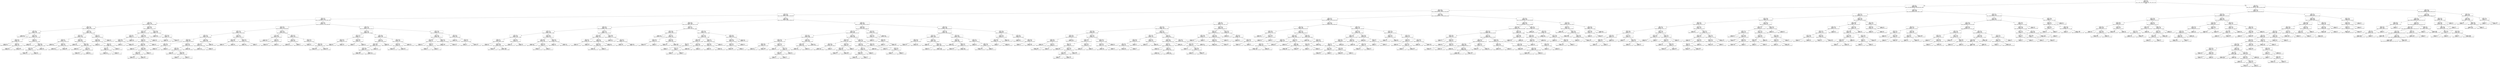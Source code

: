 digraph Tree {
node [shape=box] ;
0 [label="X[14] <= 0.5\nentropy = 3.17\nsamples = 90000\nvalue = [10000, 10000, 10000, 10000, 10000, 10000, 10000, 10000\n10000]"] ;
1 [label="X[2] <= 0.5\nentropy = 2.974\nsamples = 68592\nvalue = [4749, 8965, 8538, 8993, 0, 9586, 8538, 9621, 9602]"] ;
0 -> 1 [labeldistance=2.5, labelangle=45, headlabel="True"] ;
2 [label="X[11] <= 0.5\nentropy = 2.805\nsamples = 61956\nvalue = [0, 8696, 8187, 8717, 0, 9379, 8170, 9410, 9397]"] ;
1 -> 2 ;
3 [label="X[17] <= 0.5\nentropy = 2.512\nsamples = 34567\nvalue = [0, 4657, 3756, 0, 0, 7586, 3741, 6448, 8379]"] ;
2 -> 3 ;
4 [label="X[23] <= 0.5\nentropy = 2.14\nsamples = 18637\nvalue = [0, 2826, 2002, 0, 0, 0, 2129, 4480, 7200]"] ;
3 -> 4 ;
5 [label="X[5] <= 0.5\nentropy = 1.65\nsamples = 11296\nvalue = [0, 1506, 1628, 0, 0, 0, 1626, 0, 6536]"] ;
4 -> 5 ;
6 [label="X[20] <= 0.5\nentropy = 1.242\nsamples = 9578\nvalue = [0, 0, 1537, 0, 0, 0, 1612, 0, 6429]"] ;
5 -> 6 ;
7 [label="X[8] <= 0.5\nentropy = 0.648\nsamples = 7294\nvalue = [0, 0, 1210, 0, 0, 0, 0, 0, 6084]"] ;
6 -> 7 ;
8 [label="entropy = 0.0\nsamples = 5790\nvalue = [0, 0, 0, 0, 0, 0, 0, 0, 5790]"] ;
7 -> 8 ;
9 [label="X[22] <= 0.5\nentropy = 0.713\nsamples = 1504\nvalue = [0, 0, 1210, 0, 0, 0, 0, 0, 294]"] ;
7 -> 9 ;
10 [label="X[18] <= 0.5\nentropy = 0.105\nsamples = 945\nvalue = [0, 0, 932, 0, 0, 0, 0, 0, 13]"] ;
9 -> 10 ;
11 [label="entropy = 0.0\nsamples = 615\nvalue = [0, 0, 615, 0, 0, 0, 0, 0, 0]"] ;
10 -> 11 ;
12 [label="X[26] <= 0.5\nentropy = 0.24\nsamples = 330\nvalue = [0, 0, 317, 0, 0, 0, 0, 0, 13]"] ;
10 -> 12 ;
13 [label="entropy = 0.0\nsamples = 303\nvalue = [0, 0, 303, 0, 0, 0, 0, 0, 0]"] ;
12 -> 13 ;
14 [label="entropy = 0.999\nsamples = 27\nvalue = [0, 0, 14, 0, 0, 0, 0, 0, 13]"] ;
12 -> 14 ;
15 [label="X[26] <= 0.5\nentropy = 1.0\nsamples = 559\nvalue = [0, 0, 278, 0, 0, 0, 0, 0, 281]"] ;
9 -> 15 ;
16 [label="entropy = 0.0\nsamples = 216\nvalue = [0, 0, 216, 0, 0, 0, 0, 0, 0]"] ;
15 -> 16 ;
17 [label="X[3] <= 0.5\nentropy = 0.682\nsamples = 343\nvalue = [0, 0, 62, 0, 0, 0, 0, 0, 281]"] ;
15 -> 17 ;
18 [label="X[12] <= 0.5\nentropy = 0.612\nsamples = 73\nvalue = [0, 0, 62, 0, 0, 0, 0, 0, 11]"] ;
17 -> 18 ;
19 [label="entropy = 0.993\nsamples = 20\nvalue = [0, 0, 9, 0, 0, 0, 0, 0, 11]"] ;
18 -> 19 ;
20 [label="entropy = 0.0\nsamples = 53\nvalue = [0, 0, 53, 0, 0, 0, 0, 0, 0]"] ;
18 -> 20 ;
21 [label="entropy = 0.0\nsamples = 270\nvalue = [0, 0, 0, 0, 0, 0, 0, 0, 270]"] ;
17 -> 21 ;
22 [label="X[8] <= 0.5\nentropy = 1.168\nsamples = 2284\nvalue = [0, 0, 327, 0, 0, 0, 1612, 0, 345]"] ;
6 -> 22 ;
23 [label="X[16] <= 0.5\nentropy = 0.742\nsamples = 1642\nvalue = [0, 0, 0, 0, 0, 0, 1297, 0, 345]"] ;
22 -> 23 ;
24 [label="X[6] <= 0.5\nentropy = 0.11\nsamples = 1030\nvalue = [0, 0, 0, 0, 0, 0, 1015, 0, 15]"] ;
23 -> 24 ;
25 [label="entropy = 0.0\nsamples = 651\nvalue = [0, 0, 0, 0, 0, 0, 651, 0, 0]"] ;
24 -> 25 ;
26 [label="X[26] <= 0.5\nentropy = 0.24\nsamples = 379\nvalue = [0, 0, 0, 0, 0, 0, 364, 0, 15]"] ;
24 -> 26 ;
27 [label="entropy = 0.0\nsamples = 353\nvalue = [0, 0, 0, 0, 0, 0, 353, 0, 0]"] ;
26 -> 27 ;
28 [label="entropy = 0.983\nsamples = 26\nvalue = [0, 0, 0, 0, 0, 0, 11, 0, 15]"] ;
26 -> 28 ;
29 [label="X[26] <= 0.5\nentropy = 0.996\nsamples = 612\nvalue = [0, 0, 0, 0, 0, 0, 282, 0, 330]"] ;
23 -> 29 ;
30 [label="entropy = 0.0\nsamples = 228\nvalue = [0, 0, 0, 0, 0, 0, 228, 0, 0]"] ;
29 -> 30 ;
31 [label="X[21] <= 0.5\nentropy = 0.586\nsamples = 384\nvalue = [0, 0, 0, 0, 0, 0, 54, 0, 330]"] ;
29 -> 31 ;
32 [label="entropy = 0.0\nsamples = 312\nvalue = [0, 0, 0, 0, 0, 0, 0, 0, 312]"] ;
31 -> 32 ;
33 [label="X[1] <= 0.5\nentropy = 0.811\nsamples = 72\nvalue = [0, 0, 0, 0, 0, 0, 54, 0, 18]"] ;
31 -> 33 ;
34 [label="entropy = 0.811\nsamples = 24\nvalue = [0, 0, 0, 0, 0, 0, 6, 0, 18]"] ;
33 -> 34 ;
35 [label="entropy = 0.0\nsamples = 48\nvalue = [0, 0, 0, 0, 0, 0, 48, 0, 0]"] ;
33 -> 35 ;
36 [label="X[15] <= 0.5\nentropy = 1.0\nsamples = 642\nvalue = [0, 0, 327, 0, 0, 0, 315, 0, 0]"] ;
22 -> 36 ;
37 [label="X[22] <= 0.5\nentropy = 0.994\nsamples = 598\nvalue = [0, 0, 327, 0, 0, 0, 271, 0, 0]"] ;
36 -> 37 ;
38 [label="entropy = 0.0\nsamples = 42\nvalue = [0, 0, 42, 0, 0, 0, 0, 0, 0]"] ;
37 -> 38 ;
39 [label="X[10] <= 0.5\nentropy = 1.0\nsamples = 556\nvalue = [0, 0, 285, 0, 0, 0, 271, 0, 0]"] ;
37 -> 39 ;
40 [label="X[25] <= 0.5\nentropy = 1.0\nsamples = 549\nvalue = [0, 0, 278, 0, 0, 0, 271, 0, 0]"] ;
39 -> 40 ;
41 [label="entropy = 1.0\nsamples = 544\nvalue = [0, 0, 278, 0, 0, 0, 266, 0, 0]"] ;
40 -> 41 ;
42 [label="entropy = 0.0\nsamples = 5\nvalue = [0, 0, 0, 0, 0, 0, 5, 0, 0]"] ;
40 -> 42 ;
43 [label="entropy = 0.0\nsamples = 7\nvalue = [0, 0, 7, 0, 0, 0, 0, 0, 0]"] ;
39 -> 43 ;
44 [label="entropy = 0.0\nsamples = 44\nvalue = [0, 0, 0, 0, 0, 0, 44, 0, 0]"] ;
36 -> 44 ;
45 [label="X[15] <= 0.5\nentropy = 0.697\nsamples = 1718\nvalue = [0, 1506, 91, 0, 0, 0, 14, 0, 107]"] ;
5 -> 45 ;
46 [label="X[12] <= 0.5\nentropy = 1.577\nsamples = 451\nvalue = [0, 246, 84, 0, 0, 0, 14, 0, 107]"] ;
45 -> 46 ;
47 [label="X[1] <= 0.5\nentropy = 0.75\nsamples = 275\nvalue = [0, 216, 59, 0, 0, 0, 0, 0, 0]"] ;
46 -> 47 ;
48 [label="X[18] <= 0.5\nentropy = 0.998\nsamples = 112\nvalue = [0, 53, 59, 0, 0, 0, 0, 0, 0]"] ;
47 -> 48 ;
49 [label="entropy = 0.0\nsamples = 1\nvalue = [0, 0, 1, 0, 0, 0, 0, 0, 0]"] ;
48 -> 49 ;
50 [label="entropy = 0.999\nsamples = 111\nvalue = [0, 53, 58, 0, 0, 0, 0, 0, 0]"] ;
48 -> 50 ;
51 [label="entropy = 0.0\nsamples = 163\nvalue = [0, 163, 0, 0, 0, 0, 0, 0, 0]"] ;
47 -> 51 ;
52 [label="X[26] <= 0.5\nentropy = 1.562\nsamples = 176\nvalue = [0, 30, 25, 0, 0, 0, 14, 0, 107]"] ;
46 -> 52 ;
53 [label="X[20] <= 0.5\nentropy = 1.52\nsamples = 69\nvalue = [0, 30, 25, 0, 0, 0, 14, 0, 0]"] ;
52 -> 53 ;
54 [label="X[8] <= 0.5\nentropy = 0.994\nsamples = 55\nvalue = [0, 30, 25, 0, 0, 0, 0, 0, 0]"] ;
53 -> 54 ;
55 [label="entropy = 0.0\nsamples = 19\nvalue = [0, 19, 0, 0, 0, 0, 0, 0, 0]"] ;
54 -> 55 ;
56 [label="X[10] <= 0.5\nentropy = 0.888\nsamples = 36\nvalue = [0, 11, 25, 0, 0, 0, 0, 0, 0]"] ;
54 -> 56 ;
57 [label="X[24] <= 0.5\nentropy = 0.918\nsamples = 33\nvalue = [0, 11, 22, 0, 0, 0, 0, 0, 0]"] ;
56 -> 57 ;
58 [label="entropy = 0.881\nsamples = 10\nvalue = [0, 3, 7, 0, 0, 0, 0, 0, 0]"] ;
57 -> 58 ;
59 [label="entropy = 0.932\nsamples = 23\nvalue = [0, 8, 15, 0, 0, 0, 0, 0, 0]"] ;
57 -> 59 ;
60 [label="entropy = 0.0\nsamples = 3\nvalue = [0, 0, 3, 0, 0, 0, 0, 0, 0]"] ;
56 -> 60 ;
61 [label="entropy = 0.0\nsamples = 14\nvalue = [0, 0, 0, 0, 0, 0, 14, 0, 0]"] ;
53 -> 61 ;
62 [label="entropy = 0.0\nsamples = 107\nvalue = [0, 0, 0, 0, 0, 0, 0, 0, 107]"] ;
52 -> 62 ;
63 [label="X[12] <= 0.5\nentropy = 0.049\nsamples = 1267\nvalue = [0, 1260, 7, 0, 0, 0, 0, 0, 0]"] ;
45 -> 63 ;
64 [label="entropy = 0.0\nsamples = 1191\nvalue = [0, 1191, 0, 0, 0, 0, 0, 0, 0]"] ;
63 -> 64 ;
65 [label="X[10] <= 0.5\nentropy = 0.443\nsamples = 76\nvalue = [0, 69, 7, 0, 0, 0, 0, 0, 0]"] ;
63 -> 65 ;
66 [label="entropy = 0.0\nsamples = 59\nvalue = [0, 59, 0, 0, 0, 0, 0, 0, 0]"] ;
65 -> 66 ;
67 [label="entropy = 0.977\nsamples = 17\nvalue = [0, 10, 7, 0, 0, 0, 0, 0, 0]"] ;
65 -> 67 ;
68 [label="X[5] <= 0.5\nentropy = 1.677\nsamples = 7341\nvalue = [0, 1320, 374, 0, 0, 0, 503, 4480, 664]"] ;
4 -> 68 ;
69 [label="X[13] <= 0.5\nentropy = 0.915\nsamples = 4141\nvalue = [0, 0, 33, 0, 0, 0, 156, 3299, 653]"] ;
68 -> 69 ;
70 [label="X[20] <= 0.5\nentropy = 1.402\nsamples = 1792\nvalue = [0, 0, 26, 0, 0, 0, 156, 978, 632]"] ;
69 -> 70 ;
71 [label="X[26] <= 0.5\nentropy = 1.076\nsamples = 1598\nvalue = [0, 0, 26, 0, 0, 0, 0, 940, 632]"] ;
70 -> 71 ;
72 [label="X[19] <= 0.5\nentropy = 0.436\nsamples = 289\nvalue = [0, 0, 26, 0, 0, 0, 0, 263, 0]"] ;
71 -> 72 ;
73 [label="X[6] <= 0.5\nentropy = 0.863\nsamples = 21\nvalue = [0, 0, 15, 0, 0, 0, 0, 6, 0]"] ;
72 -> 73 ;
74 [label="entropy = 0.0\nsamples = 15\nvalue = [0, 0, 15, 0, 0, 0, 0, 0, 0]"] ;
73 -> 74 ;
75 [label="entropy = 0.0\nsamples = 6\nvalue = [0, 0, 0, 0, 0, 0, 0, 6, 0]"] ;
73 -> 75 ;
76 [label="X[10] <= 0.5\nentropy = 0.247\nsamples = 268\nvalue = [0, 0, 11, 0, 0, 0, 0, 257, 0]"] ;
72 -> 76 ;
77 [label="X[8] <= 0.5\nentropy = 0.687\nsamples = 60\nvalue = [0, 0, 11, 0, 0, 0, 0, 49, 0]"] ;
76 -> 77 ;
78 [label="entropy = 0.0\nsamples = 44\nvalue = [0, 0, 0, 0, 0, 0, 0, 44, 0]"] ;
77 -> 78 ;
79 [label="X[4] <= 0.5\nentropy = 0.896\nsamples = 16\nvalue = [0, 0, 11, 0, 0, 0, 0, 5, 0]"] ;
77 -> 79 ;
80 [label="entropy = 0.0\nsamples = 5\nvalue = [0, 0, 0, 0, 0, 0, 0, 5, 0]"] ;
79 -> 80 ;
81 [label="entropy = 0.0\nsamples = 11\nvalue = [0, 0, 11, 0, 0, 0, 0, 0, 0]"] ;
79 -> 81 ;
82 [label="entropy = 0.0\nsamples = 208\nvalue = [0, 0, 0, 0, 0, 0, 0, 208, 0]"] ;
76 -> 82 ;
83 [label="X[3] <= 0.5\nentropy = 0.999\nsamples = 1309\nvalue = [0, 0, 0, 0, 0, 0, 0, 677, 632]"] ;
71 -> 83 ;
84 [label="X[0] <= 0.5\nentropy = 1.0\nsamples = 1283\nvalue = [0, 0, 0, 0, 0, 0, 0, 651, 632]"] ;
83 -> 84 ;
85 [label="entropy = 1.0\nsamples = 1278\nvalue = [0, 0, 0, 0, 0, 0, 0, 651, 627]"] ;
84 -> 85 ;
86 [label="entropy = 0.0\nsamples = 5\nvalue = [0, 0, 0, 0, 0, 0, 0, 0, 5]"] ;
84 -> 86 ;
87 [label="entropy = 0.0\nsamples = 26\nvalue = [0, 0, 0, 0, 0, 0, 0, 26, 0]"] ;
83 -> 87 ;
88 [label="X[4] <= 0.5\nentropy = 0.714\nsamples = 194\nvalue = [0, 0, 0, 0, 0, 0, 156, 38, 0]"] ;
70 -> 88 ;
89 [label="X[15] <= 0.5\nentropy = 0.984\nsamples = 87\nvalue = [0, 0, 0, 0, 0, 0, 50, 37, 0]"] ;
88 -> 89 ;
90 [label="entropy = 0.0\nsamples = 37\nvalue = [0, 0, 0, 0, 0, 0, 0, 37, 0]"] ;
89 -> 90 ;
91 [label="entropy = 0.0\nsamples = 50\nvalue = [0, 0, 0, 0, 0, 0, 50, 0, 0]"] ;
89 -> 91 ;
92 [label="X[24] <= 0.5\nentropy = 0.076\nsamples = 107\nvalue = [0, 0, 0, 0, 0, 0, 106, 1, 0]"] ;
88 -> 92 ;
93 [label="entropy = 0.0\nsamples = 106\nvalue = [0, 0, 0, 0, 0, 0, 106, 0, 0]"] ;
92 -> 93 ;
94 [label="entropy = 0.0\nsamples = 1\nvalue = [0, 0, 0, 0, 0, 0, 0, 1, 0]"] ;
92 -> 94 ;
95 [label="X[3] <= 0.5\nentropy = 0.103\nsamples = 2349\nvalue = [0, 0, 7, 0, 0, 0, 0, 2321, 21]"] ;
69 -> 95 ;
96 [label="X[1] <= 0.5\nentropy = 0.029\nsamples = 1346\nvalue = [0, 0, 4, 0, 0, 0, 0, 1342, 0]"] ;
95 -> 96 ;
97 [label="entropy = 0.0\nsamples = 1322\nvalue = [0, 0, 0, 0, 0, 0, 0, 1322, 0]"] ;
96 -> 97 ;
98 [label="X[6] <= 0.5\nentropy = 0.65\nsamples = 24\nvalue = [0, 0, 4, 0, 0, 0, 0, 20, 0]"] ;
96 -> 98 ;
99 [label="entropy = 0.971\nsamples = 10\nvalue = [0, 0, 4, 0, 0, 0, 0, 6, 0]"] ;
98 -> 99 ;
100 [label="entropy = 0.0\nsamples = 14\nvalue = [0, 0, 0, 0, 0, 0, 0, 14, 0]"] ;
98 -> 100 ;
101 [label="X[26] <= 0.5\nentropy = 0.176\nsamples = 1003\nvalue = [0, 0, 3, 0, 0, 0, 0, 979, 21]"] ;
95 -> 101 ;
102 [label="X[8] <= 0.5\nentropy = 0.012\nsamples = 948\nvalue = [0, 0, 1, 0, 0, 0, 0, 947, 0]"] ;
101 -> 102 ;
103 [label="entropy = 0.0\nsamples = 947\nvalue = [0, 0, 0, 0, 0, 0, 0, 947, 0]"] ;
102 -> 103 ;
104 [label="entropy = 0.0\nsamples = 1\nvalue = [0, 0, 1, 0, 0, 0, 0, 0, 0]"] ;
102 -> 104 ;
105 [label="X[10] <= 0.5\nentropy = 1.159\nsamples = 55\nvalue = [0, 0, 2, 0, 0, 0, 0, 32, 21]"] ;
101 -> 105 ;
106 [label="entropy = 0.971\nsamples = 5\nvalue = [0, 0, 2, 0, 0, 0, 0, 0, 3]"] ;
105 -> 106 ;
107 [label="X[19] <= 0.5\nentropy = 0.943\nsamples = 50\nvalue = [0, 0, 0, 0, 0, 0, 0, 32, 18]"] ;
105 -> 107 ;
108 [label="entropy = 0.985\nsamples = 28\nvalue = [0, 0, 0, 0, 0, 0, 0, 16, 12]"] ;
107 -> 108 ;
109 [label="entropy = 0.845\nsamples = 22\nvalue = [0, 0, 0, 0, 0, 0, 0, 16, 6]"] ;
107 -> 109 ;
110 [label="X[20] <= 0.5\nentropy = 1.778\nsamples = 3200\nvalue = [0, 1320, 341, 0, 0, 0, 347, 1181, 11]"] ;
68 -> 110 ;
111 [label="X[12] <= 0.5\nentropy = 1.213\nsamples = 2286\nvalue = [0, 1048, 99, 0, 0, 0, 0, 1139, 0]"] ;
110 -> 111 ;
112 [label="X[25] <= 0.5\nentropy = 1.175\nsamples = 141\nvalue = [0, 23, 99, 0, 0, 0, 0, 19, 0]"] ;
111 -> 112 ;
113 [label="X[24] <= 0.5\nentropy = 0.278\nsamples = 104\nvalue = [0, 5, 99, 0, 0, 0, 0, 0, 0]"] ;
112 -> 113 ;
114 [label="entropy = 0.0\nsamples = 90\nvalue = [0, 0, 90, 0, 0, 0, 0, 0, 0]"] ;
113 -> 114 ;
115 [label="entropy = 0.94\nsamples = 14\nvalue = [0, 5, 9, 0, 0, 0, 0, 0, 0]"] ;
113 -> 115 ;
116 [label="X[18] <= 0.5\nentropy = 0.999\nsamples = 37\nvalue = [0, 18, 0, 0, 0, 0, 0, 19, 0]"] ;
112 -> 116 ;
117 [label="entropy = 0.0\nsamples = 1\nvalue = [0, 0, 0, 0, 0, 0, 0, 1, 0]"] ;
116 -> 117 ;
118 [label="entropy = 1.0\nsamples = 36\nvalue = [0, 18, 0, 0, 0, 0, 0, 18, 0]"] ;
116 -> 118 ;
119 [label="X[0] <= 0.5\nentropy = 0.999\nsamples = 2145\nvalue = [0, 1025, 0, 0, 0, 0, 0, 1120, 0]"] ;
111 -> 119 ;
120 [label="X[7] <= 0.5\nentropy = 1.0\nsamples = 1990\nvalue = [0, 1011, 0, 0, 0, 0, 0, 979, 0]"] ;
119 -> 120 ;
121 [label="X[25] <= 0.5\nentropy = 0.999\nsamples = 1891\nvalue = [0, 912, 0, 0, 0, 0, 0, 979, 0]"] ;
120 -> 121 ;
122 [label="X[6] <= 0.5\nentropy = 0.999\nsamples = 1877\nvalue = [0, 912, 0, 0, 0, 0, 0, 965, 0]"] ;
121 -> 122 ;
123 [label="entropy = 0.999\nsamples = 559\nvalue = [0, 270, 0, 0, 0, 0, 0, 289, 0]"] ;
122 -> 123 ;
124 [label="entropy = 1.0\nsamples = 1318\nvalue = [0, 642, 0, 0, 0, 0, 0, 676, 0]"] ;
122 -> 124 ;
125 [label="entropy = 0.0\nsamples = 14\nvalue = [0, 0, 0, 0, 0, 0, 0, 14, 0]"] ;
121 -> 125 ;
126 [label="entropy = 0.0\nsamples = 99\nvalue = [0, 99, 0, 0, 0, 0, 0, 0, 0]"] ;
120 -> 126 ;
127 [label="X[15] <= 0.5\nentropy = 0.438\nsamples = 155\nvalue = [0, 14, 0, 0, 0, 0, 0, 141, 0]"] ;
119 -> 127 ;
128 [label="X[10] <= 0.5\nentropy = 0.971\nsamples = 35\nvalue = [0, 14, 0, 0, 0, 0, 0, 21, 0]"] ;
127 -> 128 ;
129 [label="entropy = 0.971\nsamples = 15\nvalue = [0, 6, 0, 0, 0, 0, 0, 9, 0]"] ;
128 -> 129 ;
130 [label="entropy = 0.971\nsamples = 20\nvalue = [0, 8, 0, 0, 0, 0, 0, 12, 0]"] ;
128 -> 130 ;
131 [label="entropy = 0.0\nsamples = 120\nvalue = [0, 0, 0, 0, 0, 0, 0, 120, 0]"] ;
127 -> 131 ;
132 [label="X[15] <= 0.5\nentropy = 1.839\nsamples = 914\nvalue = [0, 272, 242, 0, 0, 0, 347, 42, 11]"] ;
110 -> 132 ;
133 [label="X[9] <= 0.5\nentropy = 1.563\nsamples = 588\nvalue = [0, 271, 241, 0, 0, 0, 33, 42, 1]"] ;
132 -> 133 ;
134 [label="X[7] <= 0.5\nentropy = 0.817\nsamples = 12\nvalue = [0, 10, 0, 0, 0, 0, 1, 0, 1]"] ;
133 -> 134 ;
135 [label="entropy = 0.0\nsamples = 10\nvalue = [0, 10, 0, 0, 0, 0, 0, 0, 0]"] ;
134 -> 135 ;
136 [label="X[24] <= 0.5\nentropy = 1.0\nsamples = 2\nvalue = [0, 0, 0, 0, 0, 0, 1, 0, 1]"] ;
134 -> 136 ;
137 [label="entropy = 0.0\nsamples = 1\nvalue = [0, 0, 0, 0, 0, 0, 0, 0, 1]"] ;
136 -> 137 ;
138 [label="entropy = 0.0\nsamples = 1\nvalue = [0, 0, 0, 0, 0, 0, 1, 0, 0]"] ;
136 -> 138 ;
139 [label="X[25] <= 0.5\nentropy = 1.551\nsamples = 576\nvalue = [0, 261, 241, 0, 0, 0, 32, 42, 0]"] ;
133 -> 139 ;
140 [label="entropy = 1.523\nsamples = 567\nvalue = [0, 261, 239, 0, 0, 0, 32, 35, 0]"] ;
139 -> 140 ;
141 [label="entropy = 0.764\nsamples = 9\nvalue = [0, 0, 2, 0, 0, 0, 0, 7, 0]"] ;
139 -> 141 ;
142 [label="X[9] <= 0.5\nentropy = 0.258\nsamples = 326\nvalue = [0, 1, 1, 0, 0, 0, 314, 0, 10]"] ;
132 -> 142 ;
143 [label="entropy = 0.0\nsamples = 314\nvalue = [0, 0, 0, 0, 0, 0, 314, 0, 0]"] ;
142 -> 143 ;
144 [label="X[8] <= 0.5\nentropy = 0.817\nsamples = 12\nvalue = [0, 1, 1, 0, 0, 0, 0, 0, 10]"] ;
142 -> 144 ;
145 [label="entropy = 0.0\nsamples = 1\nvalue = [0, 1, 0, 0, 0, 0, 0, 0, 0]"] ;
144 -> 145 ;
146 [label="entropy = 0.439\nsamples = 11\nvalue = [0, 0, 1, 0, 0, 0, 0, 0, 10]"] ;
144 -> 146 ;
147 [label="X[0] <= 0.5\nentropy = 2.204\nsamples = 15930\nvalue = [0, 1831, 1754, 0, 0, 7586, 1612, 1968, 1179]"] ;
3 -> 147 ;
148 [label="X[20] <= 0.5\nentropy = 2.385\nsamples = 5933\nvalue = [0, 810, 1000, 0, 0, 1342, 1530, 122, 1129]"] ;
147 -> 148 ;
149 [label="X[23] <= 0.5\nentropy = 2.09\nsamples = 3637\nvalue = [0, 538, 949, 0, 0, 1208, 0, 121, 821]"] ;
148 -> 149 ;
150 [label="X[9] <= 0.5\nentropy = 1.144\nsamples = 1895\nvalue = [0, 2, 68, 0, 0, 1165, 0, 0, 660]"] ;
149 -> 150 ;
151 [label="X[8] <= 0.5\nentropy = 1.095\nsamples = 1370\nvalue = [0, 0, 20, 0, 0, 691, 0, 0, 659]"] ;
150 -> 151 ;
152 [label="X[26] <= 0.5\nentropy = 1.0\nsamples = 1340\nvalue = [0, 0, 0, 0, 0, 681, 0, 0, 659]"] ;
151 -> 152 ;
153 [label="entropy = 0.0\nsamples = 67\nvalue = [0, 0, 0, 0, 0, 67, 0, 0, 0]"] ;
152 -> 153 ;
154 [label="X[12] <= 0.5\nentropy = 0.999\nsamples = 1273\nvalue = [0, 0, 0, 0, 0, 614, 0, 0, 659]"] ;
152 -> 154 ;
155 [label="entropy = 0.592\nsamples = 7\nvalue = [0, 0, 0, 0, 0, 1, 0, 0, 6]"] ;
154 -> 155 ;
156 [label="entropy = 0.999\nsamples = 1266\nvalue = [0, 0, 0, 0, 0, 613, 0, 0, 653]"] ;
154 -> 156 ;
157 [label="X[3] <= 0.5\nentropy = 0.918\nsamples = 30\nvalue = [0, 0, 20, 0, 0, 10, 0, 0, 0]"] ;
151 -> 157 ;
158 [label="entropy = 0.0\nsamples = 10\nvalue = [0, 0, 0, 0, 0, 10, 0, 0, 0]"] ;
157 -> 158 ;
159 [label="entropy = 0.0\nsamples = 20\nvalue = [0, 0, 20, 0, 0, 0, 0, 0, 0]"] ;
157 -> 159 ;
160 [label="X[8] <= 0.5\nentropy = 0.496\nsamples = 525\nvalue = [0, 2, 48, 0, 0, 474, 0, 0, 1]"] ;
150 -> 160 ;
161 [label="X[5] <= 0.5\nentropy = 0.082\nsamples = 333\nvalue = [0, 2, 0, 0, 0, 330, 0, 0, 1]"] ;
160 -> 161 ;
162 [label="entropy = 0.0\nsamples = 330\nvalue = [0, 0, 0, 0, 0, 330, 0, 0, 0]"] ;
161 -> 162 ;
163 [label="X[26] <= 0.5\nentropy = 0.918\nsamples = 3\nvalue = [0, 2, 0, 0, 0, 0, 0, 0, 1]"] ;
161 -> 163 ;
164 [label="entropy = 0.0\nsamples = 1\nvalue = [0, 1, 0, 0, 0, 0, 0, 0, 0]"] ;
163 -> 164 ;
165 [label="entropy = 1.0\nsamples = 2\nvalue = [0, 1, 0, 0, 0, 0, 0, 0, 1]"] ;
163 -> 165 ;
166 [label="X[22] <= 0.5\nentropy = 0.811\nsamples = 192\nvalue = [0, 0, 48, 0, 0, 144, 0, 0, 0]"] ;
160 -> 166 ;
167 [label="entropy = 0.0\nsamples = 48\nvalue = [0, 0, 48, 0, 0, 0, 0, 0, 0]"] ;
166 -> 167 ;
168 [label="entropy = 0.0\nsamples = 144\nvalue = [0, 0, 0, 0, 0, 144, 0, 0, 0]"] ;
166 -> 168 ;
169 [label="X[5] <= 0.5\nentropy = 1.737\nsamples = 1742\nvalue = [0, 536, 881, 0, 0, 43, 0, 121, 161]"] ;
149 -> 169 ;
170 [label="X[19] <= 0.5\nentropy = 0.702\nsamples = 1031\nvalue = [0, 0, 881, 0, 0, 29, 0, 121, 0]"] ;
169 -> 170 ;
171 [label="X[8] <= 0.5\nentropy = 0.97\nsamples = 196\nvalue = [0, 0, 78, 0, 0, 0, 0, 118, 0]"] ;
170 -> 171 ;
172 [label="entropy = 0.0\nsamples = 19\nvalue = [0, 0, 0, 0, 0, 0, 0, 19, 0]"] ;
171 -> 172 ;
173 [label="entropy = 0.99\nsamples = 177\nvalue = [0, 0, 78, 0, 0, 0, 0, 99, 0]"] ;
171 -> 173 ;
174 [label="X[8] <= 0.5\nentropy = 0.252\nsamples = 835\nvalue = [0, 0, 803, 0, 0, 29, 0, 3, 0]"] ;
170 -> 174 ;
175 [label="X[13] <= 0.5\nentropy = 0.449\nsamples = 32\nvalue = [0, 0, 0, 0, 0, 29, 0, 3, 0]"] ;
174 -> 175 ;
176 [label="entropy = 0.0\nsamples = 29\nvalue = [0, 0, 0, 0, 0, 29, 0, 0, 0]"] ;
175 -> 176 ;
177 [label="entropy = 0.0\nsamples = 3\nvalue = [0, 0, 0, 0, 0, 0, 0, 3, 0]"] ;
175 -> 177 ;
178 [label="entropy = 0.0\nsamples = 803\nvalue = [0, 0, 803, 0, 0, 0, 0, 0, 0]"] ;
174 -> 178 ;
179 [label="X[12] <= 0.5\nentropy = 0.904\nsamples = 711\nvalue = [0, 536, 0, 0, 0, 14, 0, 0, 161]"] ;
169 -> 179 ;
180 [label="entropy = 0.0\nsamples = 161\nvalue = [0, 0, 0, 0, 0, 0, 0, 0, 161]"] ;
179 -> 180 ;
181 [label="X[7] <= 0.5\nentropy = 0.171\nsamples = 550\nvalue = [0, 536, 0, 0, 0, 14, 0, 0, 0]"] ;
179 -> 181 ;
182 [label="entropy = 0.98\nsamples = 24\nvalue = [0, 10, 0, 0, 0, 14, 0, 0, 0]"] ;
181 -> 182 ;
183 [label="entropy = 0.0\nsamples = 526\nvalue = [0, 526, 0, 0, 0, 0, 0, 0, 0]"] ;
181 -> 183 ;
184 [label="X[9] <= 0.5\nentropy = 1.51\nsamples = 2296\nvalue = [0, 272, 51, 0, 0, 134, 1530, 1, 308]"] ;
148 -> 184 ;
185 [label="X[13] <= 0.5\nentropy = 0.368\nsamples = 1542\nvalue = [0, 2, 0, 0, 0, 103, 1437, 0, 0]"] ;
184 -> 185 ;
186 [label="entropy = 0.0\nsamples = 1342\nvalue = [0, 0, 0, 0, 0, 0, 1342, 0, 0]"] ;
185 -> 186 ;
187 [label="X[3] <= 0.5\nentropy = 1.07\nsamples = 200\nvalue = [0, 2, 0, 0, 0, 103, 95, 0, 0]"] ;
185 -> 187 ;
188 [label="X[23] <= 0.5\nentropy = 1.263\nsamples = 33\nvalue = [0, 2, 0, 0, 0, 14, 17, 0, 0]"] ;
187 -> 188 ;
189 [label="entropy = 0.993\nsamples = 31\nvalue = [0, 0, 0, 0, 0, 14, 17, 0, 0]"] ;
188 -> 189 ;
190 [label="entropy = 0.0\nsamples = 2\nvalue = [0, 2, 0, 0, 0, 0, 0, 0, 0]"] ;
188 -> 190 ;
191 [label="X[23] <= 0.5\nentropy = 0.997\nsamples = 167\nvalue = [0, 0, 0, 0, 0, 89, 78, 0, 0]"] ;
187 -> 191 ;
192 [label="entropy = 0.994\nsamples = 11\nvalue = [0, 0, 0, 0, 0, 5, 6, 0, 0]"] ;
191 -> 192 ;
193 [label="entropy = 0.996\nsamples = 156\nvalue = [0, 0, 0, 0, 0, 84, 72, 0, 0]"] ;
191 -> 193 ;
194 [label="X[24] <= 0.5\nentropy = 1.895\nsamples = 754\nvalue = [0, 270, 51, 0, 0, 31, 93, 1, 308]"] ;
184 -> 194 ;
195 [label="X[12] <= 0.5\nentropy = 1.424\nsamples = 446\nvalue = [0, 52, 51, 0, 0, 31, 3, 1, 308]"] ;
194 -> 195 ;
196 [label="X[26] <= 0.5\nentropy = 0.164\nsamples = 314\nvalue = [0, 0, 0, 0, 0, 2, 3, 1, 308]"] ;
195 -> 196 ;
197 [label="X[3] <= 0.5\nentropy = 1.5\nsamples = 4\nvalue = [0, 0, 0, 0, 0, 2, 1, 1, 0]"] ;
196 -> 197 ;
198 [label="entropy = 1.0\nsamples = 2\nvalue = [0, 0, 0, 0, 0, 1, 0, 1, 0]"] ;
197 -> 198 ;
199 [label="X[21] <= 0.5\nentropy = 1.0\nsamples = 2\nvalue = [0, 0, 0, 0, 0, 1, 1, 0, 0]"] ;
197 -> 199 ;
200 [label="entropy = 0.0\nsamples = 1\nvalue = [0, 0, 0, 0, 0, 0, 1, 0, 0]"] ;
199 -> 200 ;
201 [label="entropy = 0.0\nsamples = 1\nvalue = [0, 0, 0, 0, 0, 1, 0, 0, 0]"] ;
199 -> 201 ;
202 [label="X[7] <= 0.5\nentropy = 0.056\nsamples = 310\nvalue = [0, 0, 0, 0, 0, 0, 2, 0, 308]"] ;
196 -> 202 ;
203 [label="entropy = 0.0\nsamples = 306\nvalue = [0, 0, 0, 0, 0, 0, 0, 0, 306]"] ;
202 -> 203 ;
204 [label="entropy = 1.0\nsamples = 4\nvalue = [0, 0, 0, 0, 0, 0, 2, 0, 2]"] ;
202 -> 204 ;
205 [label="X[4] <= 0.5\nentropy = 1.54\nsamples = 132\nvalue = [0, 52, 51, 0, 0, 29, 0, 0, 0]"] ;
195 -> 205 ;
206 [label="X[22] <= 0.5\nentropy = 0.941\nsamples = 81\nvalue = [0, 52, 0, 0, 0, 29, 0, 0, 0]"] ;
205 -> 206 ;
207 [label="entropy = 0.0\nsamples = 52\nvalue = [0, 52, 0, 0, 0, 0, 0, 0, 0]"] ;
206 -> 207 ;
208 [label="entropy = 0.0\nsamples = 29\nvalue = [0, 0, 0, 0, 0, 29, 0, 0, 0]"] ;
206 -> 208 ;
209 [label="entropy = 0.0\nsamples = 51\nvalue = [0, 0, 51, 0, 0, 0, 0, 0, 0]"] ;
205 -> 209 ;
210 [label="X[22] <= 0.5\nentropy = 0.872\nsamples = 308\nvalue = [0, 218, 0, 0, 0, 0, 90, 0, 0]"] ;
194 -> 210 ;
211 [label="X[3] <= 0.5\nentropy = 0.469\nsamples = 100\nvalue = [0, 10, 0, 0, 0, 0, 90, 0, 0]"] ;
210 -> 211 ;
212 [label="X[23] <= 0.5\nentropy = 0.971\nsamples = 25\nvalue = [0, 10, 0, 0, 0, 0, 15, 0, 0]"] ;
211 -> 212 ;
213 [label="entropy = 0.966\nsamples = 23\nvalue = [0, 9, 0, 0, 0, 0, 14, 0, 0]"] ;
212 -> 213 ;
214 [label="entropy = 1.0\nsamples = 2\nvalue = [0, 1, 0, 0, 0, 0, 1, 0, 0]"] ;
212 -> 214 ;
215 [label="entropy = 0.0\nsamples = 75\nvalue = [0, 0, 0, 0, 0, 0, 75, 0, 0]"] ;
211 -> 215 ;
216 [label="entropy = 0.0\nsamples = 208\nvalue = [0, 208, 0, 0, 0, 0, 0, 0, 0]"] ;
210 -> 216 ;
217 [label="X[8] <= 0.5\nentropy = 1.587\nsamples = 9997\nvalue = [0, 1021, 754, 0, 0, 6244, 82, 1846, 50]"] ;
147 -> 217 ;
218 [label="X[18] <= 0.5\nentropy = 0.947\nsamples = 6574\nvalue = [0, 27, 0, 0, 0, 4794, 44, 1684, 25]"] ;
217 -> 218 ;
219 [label="X[23] <= 0.5\nentropy = 1.156\nsamples = 3833\nvalue = [0, 16, 0, 0, 0, 2074, 44, 1674, 25]"] ;
218 -> 219 ;
220 [label="X[21] <= 0.5\nentropy = 0.204\nsamples = 1995\nvalue = [0, 15, 0, 0, 0, 1946, 12, 0, 22]"] ;
219 -> 220 ;
221 [label="X[10] <= 0.5\nentropy = 1.689\nsamples = 88\nvalue = [0, 15, 0, 0, 0, 49, 12, 0, 12]"] ;
220 -> 221 ;
222 [label="X[26] <= 0.5\nentropy = 0.636\nsamples = 56\nvalue = [0, 0, 0, 0, 0, 47, 0, 0, 9]"] ;
221 -> 222 ;
223 [label="entropy = 0.0\nsamples = 40\nvalue = [0, 0, 0, 0, 0, 40, 0, 0, 0]"] ;
222 -> 223 ;
224 [label="entropy = 0.989\nsamples = 16\nvalue = [0, 0, 0, 0, 0, 7, 0, 0, 9]"] ;
222 -> 224 ;
225 [label="X[19] <= 0.5\nentropy = 1.613\nsamples = 32\nvalue = [0, 15, 0, 0, 0, 2, 12, 0, 3]"] ;
221 -> 225 ;
226 [label="entropy = 0.0\nsamples = 12\nvalue = [0, 0, 0, 0, 0, 0, 12, 0, 0]"] ;
225 -> 226 ;
227 [label="X[5] <= 0.5\nentropy = 1.054\nsamples = 20\nvalue = [0, 15, 0, 0, 0, 2, 0, 0, 3]"] ;
225 -> 227 ;
228 [label="X[3] <= 0.5\nentropy = 0.971\nsamples = 5\nvalue = [0, 0, 0, 0, 0, 2, 0, 0, 3]"] ;
227 -> 228 ;
229 [label="entropy = 0.0\nsamples = 3\nvalue = [0, 0, 0, 0, 0, 0, 0, 0, 3]"] ;
228 -> 229 ;
230 [label="entropy = 0.0\nsamples = 2\nvalue = [0, 0, 0, 0, 0, 2, 0, 0, 0]"] ;
228 -> 230 ;
231 [label="entropy = 0.0\nsamples = 15\nvalue = [0, 15, 0, 0, 0, 0, 0, 0, 0]"] ;
227 -> 231 ;
232 [label="X[6] <= 0.5\nentropy = 0.047\nsamples = 1907\nvalue = [0, 0, 0, 0, 0, 1897, 0, 0, 10]"] ;
220 -> 232 ;
233 [label="X[26] <= 0.5\nentropy = 0.256\nsamples = 233\nvalue = [0, 0, 0, 0, 0, 223, 0, 0, 10]"] ;
232 -> 233 ;
234 [label="entropy = 0.0\nsamples = 213\nvalue = [0, 0, 0, 0, 0, 213, 0, 0, 0]"] ;
233 -> 234 ;
235 [label="entropy = 1.0\nsamples = 20\nvalue = [0, 0, 0, 0, 0, 10, 0, 0, 10]"] ;
233 -> 235 ;
236 [label="entropy = 0.0\nsamples = 1674\nvalue = [0, 0, 0, 0, 0, 1674, 0, 0, 0]"] ;
232 -> 236 ;
237 [label="X[7] <= 0.5\nentropy = 0.513\nsamples = 1838\nvalue = [0, 1, 0, 0, 0, 128, 32, 1674, 3]"] ;
219 -> 237 ;
238 [label="X[20] <= 0.5\nentropy = 0.176\nsamples = 1423\nvalue = [0, 1, 0, 0, 0, 33, 1, 1388, 0]"] ;
237 -> 238 ;
239 [label="X[5] <= 0.5\nentropy = 0.009\nsamples = 1361\nvalue = [0, 1, 0, 0, 0, 0, 0, 1360, 0]"] ;
238 -> 239 ;
240 [label="entropy = 0.0\nsamples = 1360\nvalue = [0, 0, 0, 0, 0, 0, 0, 1360, 0]"] ;
239 -> 240 ;
241 [label="entropy = 0.0\nsamples = 1\nvalue = [0, 1, 0, 0, 0, 0, 0, 0, 0]"] ;
239 -> 241 ;
242 [label="X[25] <= 0.5\nentropy = 1.098\nsamples = 62\nvalue = [0, 0, 0, 0, 0, 33, 1, 28, 0]"] ;
238 -> 242 ;
243 [label="X[26] <= 0.5\nentropy = 0.995\nsamples = 61\nvalue = [0, 0, 0, 0, 0, 33, 0, 28, 0]"] ;
242 -> 243 ;
244 [label="entropy = 0.946\nsamples = 11\nvalue = [0, 0, 0, 0, 0, 7, 0, 4, 0]"] ;
243 -> 244 ;
245 [label="entropy = 0.999\nsamples = 50\nvalue = [0, 0, 0, 0, 0, 26, 0, 24, 0]"] ;
243 -> 245 ;
246 [label="entropy = 0.0\nsamples = 1\nvalue = [0, 0, 0, 0, 0, 0, 1, 0, 0]"] ;
242 -> 246 ;
247 [label="X[4] <= 0.5\nentropy = 1.188\nsamples = 415\nvalue = [0, 0, 0, 0, 0, 95, 31, 286, 3]"] ;
237 -> 247 ;
248 [label="X[25] <= 0.5\nentropy = 0.81\nsamples = 339\nvalue = [0, 0, 0, 0, 0, 22, 29, 286, 2]"] ;
247 -> 248 ;
249 [label="X[5] <= 0.5\nentropy = 1.181\nsamples = 53\nvalue = [0, 0, 0, 0, 0, 22, 29, 0, 2]"] ;
248 -> 249 ;
250 [label="X[24] <= 0.5\nentropy = 0.986\nsamples = 51\nvalue = [0, 0, 0, 0, 0, 22, 29, 0, 0]"] ;
249 -> 250 ;
251 [label="entropy = 0.99\nsamples = 50\nvalue = [0, 0, 0, 0, 0, 22, 28, 0, 0]"] ;
250 -> 251 ;
252 [label="entropy = 0.0\nsamples = 1\nvalue = [0, 0, 0, 0, 0, 0, 1, 0, 0]"] ;
250 -> 252 ;
253 [label="entropy = 0.0\nsamples = 2\nvalue = [0, 0, 0, 0, 0, 0, 0, 0, 2]"] ;
249 -> 253 ;
254 [label="entropy = 0.0\nsamples = 286\nvalue = [0, 0, 0, 0, 0, 0, 0, 286, 0]"] ;
248 -> 254 ;
255 [label="X[20] <= 0.5\nentropy = 0.276\nsamples = 76\nvalue = [0, 0, 0, 0, 0, 73, 2, 0, 1]"] ;
247 -> 255 ;
256 [label="entropy = 0.0\nsamples = 73\nvalue = [0, 0, 0, 0, 0, 73, 0, 0, 0]"] ;
255 -> 256 ;
257 [label="X[9] <= 0.5\nentropy = 0.918\nsamples = 3\nvalue = [0, 0, 0, 0, 0, 0, 2, 0, 1]"] ;
255 -> 257 ;
258 [label="entropy = 0.0\nsamples = 1\nvalue = [0, 0, 0, 0, 0, 0, 0, 0, 1]"] ;
257 -> 258 ;
259 [label="entropy = 0.0\nsamples = 2\nvalue = [0, 0, 0, 0, 0, 0, 2, 0, 0]"] ;
257 -> 259 ;
260 [label="X[7] <= 0.5\nentropy = 0.073\nsamples = 2741\nvalue = [0, 11, 0, 0, 0, 2720, 0, 10, 0]"] ;
218 -> 260 ;
261 [label="X[4] <= 0.5\nentropy = 1.544\nsamples = 38\nvalue = [0, 11, 0, 0, 0, 17, 0, 10, 0]"] ;
260 -> 261 ;
262 [label="entropy = 0.0\nsamples = 11\nvalue = [0, 11, 0, 0, 0, 0, 0, 0, 0]"] ;
261 -> 262 ;
263 [label="X[26] <= 0.5\nentropy = 0.951\nsamples = 27\nvalue = [0, 0, 0, 0, 0, 17, 0, 10, 0]"] ;
261 -> 263 ;
264 [label="entropy = 0.0\nsamples = 11\nvalue = [0, 0, 0, 0, 0, 11, 0, 0, 0]"] ;
263 -> 264 ;
265 [label="entropy = 0.954\nsamples = 16\nvalue = [0, 0, 0, 0, 0, 6, 0, 10, 0]"] ;
263 -> 265 ;
266 [label="entropy = 0.0\nsamples = 2703\nvalue = [0, 0, 0, 0, 0, 2703, 0, 0, 0]"] ;
260 -> 266 ;
267 [label="X[19] <= 0.5\nentropy = 1.856\nsamples = 3423\nvalue = [0, 994, 754, 0, 0, 1450, 38, 162, 25]"] ;
217 -> 267 ;
268 [label="X[20] <= 0.5\nentropy = 1.58\nsamples = 2597\nvalue = [0, 833, 116, 0, 0, 1443, 38, 142, 25]"] ;
267 -> 268 ;
269 [label="X[5] <= 0.5\nentropy = 1.464\nsamples = 1538\nvalue = [0, 783, 5, 0, 0, 584, 0, 142, 24]"] ;
268 -> 269 ;
270 [label="X[26] <= 0.5\nentropy = 0.986\nsamples = 58\nvalue = [0, 0, 0, 0, 0, 25, 0, 33, 0]"] ;
269 -> 270 ;
271 [label="entropy = 0.994\nsamples = 11\nvalue = [0, 0, 0, 0, 0, 5, 0, 6, 0]"] ;
270 -> 271 ;
272 [label="entropy = 0.984\nsamples = 47\nvalue = [0, 0, 0, 0, 0, 20, 0, 27, 0]"] ;
270 -> 272 ;
273 [label="X[23] <= 0.5\nentropy = 1.418\nsamples = 1480\nvalue = [0, 783, 5, 0, 0, 559, 0, 109, 24]"] ;
269 -> 273 ;
274 [label="entropy = 0.0\nsamples = 48\nvalue = [0, 48, 0, 0, 0, 0, 0, 0, 0]"] ;
273 -> 274 ;
275 [label="X[26] <= 0.5\nentropy = 1.434\nsamples = 1432\nvalue = [0, 735, 5, 0, 0, 559, 0, 109, 24]"] ;
273 -> 275 ;
276 [label="entropy = 0.0\nsamples = 14\nvalue = [0, 14, 0, 0, 0, 0, 0, 0, 0]"] ;
275 -> 276 ;
277 [label="entropy = 1.438\nsamples = 1418\nvalue = [0, 721, 5, 0, 0, 559, 0, 109, 24]"] ;
275 -> 277 ;
278 [label="X[12] <= 0.5\nentropy = 0.976\nsamples = 1059\nvalue = [0, 50, 111, 0, 0, 859, 38, 0, 1]"] ;
268 -> 278 ;
279 [label="X[23] <= 0.5\nentropy = 0.59\nsamples = 960\nvalue = [0, 50, 51, 0, 0, 859, 0, 0, 0]"] ;
278 -> 279 ;
280 [label="entropy = 0.0\nsamples = 283\nvalue = [0, 0, 0, 0, 0, 283, 0, 0, 0]"] ;
279 -> 280 ;
281 [label="X[26] <= 0.5\nentropy = 0.757\nsamples = 677\nvalue = [0, 50, 51, 0, 0, 576, 0, 0, 0]"] ;
279 -> 281 ;
282 [label="entropy = 0.684\nsamples = 11\nvalue = [0, 0, 2, 0, 0, 9, 0, 0, 0]"] ;
281 -> 282 ;
283 [label="entropy = 0.755\nsamples = 666\nvalue = [0, 50, 49, 0, 0, 567, 0, 0, 0]"] ;
281 -> 283 ;
284 [label="X[4] <= 0.5\nentropy = 1.035\nsamples = 99\nvalue = [0, 0, 60, 0, 0, 0, 38, 0, 1]"] ;
278 -> 284 ;
285 [label="entropy = 0.0\nsamples = 25\nvalue = [0, 0, 25, 0, 0, 0, 0, 0, 0]"] ;
284 -> 285 ;
286 [label="X[26] <= 0.5\nentropy = 1.089\nsamples = 74\nvalue = [0, 0, 35, 0, 0, 0, 38, 0, 1]"] ;
284 -> 286 ;
287 [label="entropy = 0.999\nsamples = 73\nvalue = [0, 0, 35, 0, 0, 0, 38, 0, 0]"] ;
286 -> 287 ;
288 [label="entropy = 0.0\nsamples = 1\nvalue = [0, 0, 0, 0, 0, 0, 0, 0, 1]"] ;
286 -> 288 ;
289 [label="X[13] <= 0.5\nentropy = 0.936\nsamples = 826\nvalue = [0, 161, 638, 0, 0, 7, 0, 20, 0]"] ;
267 -> 289 ;
290 [label="X[5] <= 0.5\nentropy = 1.109\nsamples = 267\nvalue = [0, 161, 99, 0, 0, 7, 0, 0, 0]"] ;
289 -> 290 ;
291 [label="X[3] <= 0.5\nentropy = 0.351\nsamples = 106\nvalue = [0, 0, 99, 0, 0, 7, 0, 0, 0]"] ;
290 -> 291 ;
292 [label="entropy = 0.0\nsamples = 7\nvalue = [0, 0, 0, 0, 0, 7, 0, 0, 0]"] ;
291 -> 292 ;
293 [label="entropy = 0.0\nsamples = 99\nvalue = [0, 0, 99, 0, 0, 0, 0, 0, 0]"] ;
291 -> 293 ;
294 [label="entropy = 0.0\nsamples = 161\nvalue = [0, 161, 0, 0, 0, 0, 0, 0, 0]"] ;
290 -> 294 ;
295 [label="X[4] <= 0.5\nentropy = 0.223\nsamples = 559\nvalue = [0, 0, 539, 0, 0, 0, 0, 20, 0]"] ;
289 -> 295 ;
296 [label="entropy = 0.0\nsamples = 521\nvalue = [0, 0, 521, 0, 0, 0, 0, 0, 0]"] ;
295 -> 296 ;
297 [label="X[26] <= 0.5\nentropy = 0.998\nsamples = 38\nvalue = [0, 0, 18, 0, 0, 0, 0, 20, 0]"] ;
295 -> 297 ;
298 [label="entropy = 0.0\nsamples = 2\nvalue = [0, 0, 2, 0, 0, 0, 0, 0, 0]"] ;
297 -> 298 ;
299 [label="entropy = 0.991\nsamples = 36\nvalue = [0, 0, 16, 0, 0, 0, 0, 20, 0]"] ;
297 -> 299 ;
300 [label="X[5] <= 0.5\nentropy = 2.564\nsamples = 27389\nvalue = [0, 4039, 4431, 8717, 0, 1793, 4429, 2962, 1018]"] ;
2 -> 300 ;
301 [label="X[23] <= 0.5\nentropy = 2.217\nsamples = 11627\nvalue = [0, 0, 980, 4867, 0, 1518, 1086, 2656, 520]"] ;
300 -> 301 ;
302 [label="X[8] <= 0.5\nentropy = 1.651\nsamples = 5174\nvalue = [0, 0, 385, 3007, 0, 1227, 440, 0, 115]"] ;
301 -> 302 ;
303 [label="X[17] <= 0.5\nentropy = 1.255\nsamples = 4135\nvalue = [0, 0, 0, 2668, 0, 1183, 181, 0, 103]"] ;
302 -> 303 ;
304 [label="X[12] <= 0.5\nentropy = 0.596\nsamples = 1682\nvalue = [0, 0, 0, 1502, 0, 0, 77, 0, 103]"] ;
303 -> 304 ;
305 [label="X[16] <= 0.5\nentropy = 0.206\nsamples = 1451\nvalue = [0, 0, 0, 1404, 0, 0, 47, 0, 0]"] ;
304 -> 305 ;
306 [label="X[26] <= 0.5\nentropy = 0.637\nsamples = 292\nvalue = [0, 0, 0, 245, 0, 0, 47, 0, 0]"] ;
305 -> 306 ;
307 [label="entropy = 0.0\nsamples = 197\nvalue = [0, 0, 0, 197, 0, 0, 0, 0, 0]"] ;
306 -> 307 ;
308 [label="X[7] <= 0.5\nentropy = 1.0\nsamples = 95\nvalue = [0, 0, 0, 48, 0, 0, 47, 0, 0]"] ;
306 -> 308 ;
309 [label="entropy = 0.999\nsamples = 93\nvalue = [0, 0, 0, 48, 0, 0, 45, 0, 0]"] ;
308 -> 309 ;
310 [label="entropy = 0.0\nsamples = 2\nvalue = [0, 0, 0, 0, 0, 0, 2, 0, 0]"] ;
308 -> 310 ;
311 [label="entropy = 0.0\nsamples = 1159\nvalue = [0, 0, 0, 1159, 0, 0, 0, 0, 0]"] ;
305 -> 311 ;
312 [label="X[18] <= 0.5\nentropy = 1.427\nsamples = 231\nvalue = [0, 0, 0, 98, 0, 0, 30, 0, 103]"] ;
304 -> 312 ;
313 [label="X[26] <= 0.5\nentropy = 1.027\nsamples = 107\nvalue = [0, 0, 0, 74, 0, 0, 30, 0, 3]"] ;
312 -> 313 ;
314 [label="X[22] <= 0.5\nentropy = 1.0\nsamples = 59\nvalue = [0, 0, 0, 29, 0, 0, 30, 0, 0]"] ;
313 -> 314 ;
315 [label="entropy = 0.946\nsamples = 22\nvalue = [0, 0, 0, 14, 0, 0, 8, 0, 0]"] ;
314 -> 315 ;
316 [label="X[24] <= 0.5\nentropy = 0.974\nsamples = 37\nvalue = [0, 0, 0, 15, 0, 0, 22, 0, 0]"] ;
314 -> 316 ;
317 [label="X[7] <= 0.5\nentropy = 0.863\nsamples = 14\nvalue = [0, 0, 0, 4, 0, 0, 10, 0, 0]"] ;
316 -> 317 ;
318 [label="entropy = 0.0\nsamples = 1\nvalue = [0, 0, 0, 0, 0, 0, 1, 0, 0]"] ;
317 -> 318 ;
319 [label="entropy = 0.89\nsamples = 13\nvalue = [0, 0, 0, 4, 0, 0, 9, 0, 0]"] ;
317 -> 319 ;
320 [label="entropy = 0.999\nsamples = 23\nvalue = [0, 0, 0, 11, 0, 0, 12, 0, 0]"] ;
316 -> 320 ;
321 [label="X[22] <= 0.5\nentropy = 0.337\nsamples = 48\nvalue = [0, 0, 0, 45, 0, 0, 0, 0, 3]"] ;
313 -> 321 ;
322 [label="entropy = 0.0\nsamples = 45\nvalue = [0, 0, 0, 45, 0, 0, 0, 0, 0]"] ;
321 -> 322 ;
323 [label="entropy = 0.0\nsamples = 3\nvalue = [0, 0, 0, 0, 0, 0, 0, 0, 3]"] ;
321 -> 323 ;
324 [label="X[24] <= 0.5\nentropy = 0.709\nsamples = 124\nvalue = [0, 0, 0, 24, 0, 0, 0, 0, 100]"] ;
312 -> 324 ;
325 [label="X[21] <= 0.5\nentropy = 0.08\nsamples = 101\nvalue = [0, 0, 0, 1, 0, 0, 0, 0, 100]"] ;
324 -> 325 ;
326 [label="entropy = 0.0\nsamples = 100\nvalue = [0, 0, 0, 0, 0, 0, 0, 0, 100]"] ;
325 -> 326 ;
327 [label="entropy = 0.0\nsamples = 1\nvalue = [0, 0, 0, 1, 0, 0, 0, 0, 0]"] ;
325 -> 327 ;
328 [label="entropy = 0.0\nsamples = 23\nvalue = [0, 0, 0, 23, 0, 0, 0, 0, 0]"] ;
324 -> 328 ;
329 [label="X[12] <= 0.5\nentropy = 1.211\nsamples = 2453\nvalue = [0, 0, 0, 1166, 0, 1183, 104, 0, 0]"] ;
303 -> 329 ;
330 [label="X[20] <= 0.5\nentropy = 1.242\nsamples = 155\nvalue = [0, 0, 0, 27, 0, 24, 104, 0, 0]"] ;
329 -> 330 ;
331 [label="X[18] <= 0.5\nentropy = 0.985\nsamples = 42\nvalue = [0, 0, 0, 18, 0, 24, 0, 0, 0]"] ;
330 -> 331 ;
332 [label="X[3] <= 0.5\nentropy = 0.971\nsamples = 40\nvalue = [0, 0, 0, 16, 0, 24, 0, 0, 0]"] ;
331 -> 332 ;
333 [label="entropy = 0.977\nsamples = 39\nvalue = [0, 0, 0, 16, 0, 23, 0, 0, 0]"] ;
332 -> 333 ;
334 [label="entropy = 0.0\nsamples = 1\nvalue = [0, 0, 0, 0, 0, 1, 0, 0, 0]"] ;
332 -> 334 ;
335 [label="entropy = 0.0\nsamples = 2\nvalue = [0, 0, 0, 2, 0, 0, 0, 0, 0]"] ;
331 -> 335 ;
336 [label="X[26] <= 0.5\nentropy = 0.401\nsamples = 113\nvalue = [0, 0, 0, 9, 0, 0, 104, 0, 0]"] ;
330 -> 336 ;
337 [label="entropy = 1.0\nsamples = 18\nvalue = [0, 0, 0, 9, 0, 0, 9, 0, 0]"] ;
336 -> 337 ;
338 [label="entropy = 0.0\nsamples = 95\nvalue = [0, 0, 0, 0, 0, 0, 95, 0, 0]"] ;
336 -> 338 ;
339 [label="X[0] <= 0.5\nentropy = 1.0\nsamples = 2298\nvalue = [0, 0, 0, 1139, 0, 1159, 0, 0, 0]"] ;
329 -> 339 ;
340 [label="X[19] <= 0.5\nentropy = 0.998\nsamples = 2140\nvalue = [0, 0, 0, 1126, 0, 1014, 0, 0, 0]"] ;
339 -> 340 ;
341 [label="X[26] <= 0.5\nentropy = 1.0\nsamples = 2035\nvalue = [0, 0, 0, 1021, 0, 1014, 0, 0, 0]"] ;
340 -> 341 ;
342 [label="entropy = 0.0\nsamples = 20\nvalue = [0, 0, 0, 0, 0, 20, 0, 0, 0]"] ;
341 -> 342 ;
343 [label="X[18] <= 0.5\nentropy = 1.0\nsamples = 2015\nvalue = [0, 0, 0, 1021, 0, 994, 0, 0, 0]"] ;
341 -> 343 ;
344 [label="entropy = 1.0\nsamples = 618\nvalue = [0, 0, 0, 312, 0, 306, 0, 0, 0]"] ;
343 -> 344 ;
345 [label="entropy = 1.0\nsamples = 1397\nvalue = [0, 0, 0, 709, 0, 688, 0, 0, 0]"] ;
343 -> 345 ;
346 [label="entropy = 0.0\nsamples = 105\nvalue = [0, 0, 0, 105, 0, 0, 0, 0, 0]"] ;
340 -> 346 ;
347 [label="X[21] <= 0.5\nentropy = 0.41\nsamples = 158\nvalue = [0, 0, 0, 13, 0, 145, 0, 0, 0]"] ;
339 -> 347 ;
348 [label="X[25] <= 0.5\nentropy = 0.976\nsamples = 22\nvalue = [0, 0, 0, 13, 0, 9, 0, 0, 0]"] ;
347 -> 348 ;
349 [label="entropy = 0.0\nsamples = 1\nvalue = [0, 0, 0, 1, 0, 0, 0, 0, 0]"] ;
348 -> 349 ;
350 [label="X[6] <= 0.5\nentropy = 0.985\nsamples = 21\nvalue = [0, 0, 0, 12, 0, 9, 0, 0, 0]"] ;
348 -> 350 ;
351 [label="entropy = 1.0\nsamples = 12\nvalue = [0, 0, 0, 6, 0, 6, 0, 0, 0]"] ;
350 -> 351 ;
352 [label="entropy = 0.918\nsamples = 9\nvalue = [0, 0, 0, 6, 0, 3, 0, 0, 0]"] ;
350 -> 352 ;
353 [label="entropy = 0.0\nsamples = 136\nvalue = [0, 0, 0, 0, 0, 136, 0, 0, 0]"] ;
347 -> 353 ;
354 [label="X[21] <= 0.5\nentropy = 1.825\nsamples = 1039\nvalue = [0, 0, 385, 339, 0, 44, 259, 0, 12]"] ;
302 -> 354 ;
355 [label="X[20] <= 0.5\nentropy = 1.6\nsamples = 644\nvalue = [0, 0, 47, 294, 0, 44, 258, 0, 1]"] ;
354 -> 355 ;
356 [label="X[26] <= 0.5\nentropy = 0.286\nsamples = 20\nvalue = [0, 0, 19, 0, 0, 0, 0, 0, 1]"] ;
355 -> 356 ;
357 [label="entropy = 0.0\nsamples = 19\nvalue = [0, 0, 19, 0, 0, 0, 0, 0, 0]"] ;
356 -> 357 ;
358 [label="entropy = 0.0\nsamples = 1\nvalue = [0, 0, 0, 0, 0, 0, 0, 0, 1]"] ;
356 -> 358 ;
359 [label="X[0] <= 0.5\nentropy = 1.509\nsamples = 624\nvalue = [0, 0, 28, 294, 0, 44, 258, 0, 0]"] ;
355 -> 359 ;
360 [label="X[25] <= 0.5\nentropy = 1.516\nsamples = 613\nvalue = [0, 0, 28, 283, 0, 44, 258, 0, 0]"] ;
359 -> 360 ;
361 [label="entropy = 1.511\nsamples = 606\nvalue = [0, 0, 28, 283, 0, 42, 253, 0, 0]"] ;
360 -> 361 ;
362 [label="entropy = 0.863\nsamples = 7\nvalue = [0, 0, 0, 0, 0, 2, 5, 0, 0]"] ;
360 -> 362 ;
363 [label="entropy = 0.0\nsamples = 11\nvalue = [0, 0, 0, 11, 0, 0, 0, 0, 0]"] ;
359 -> 363 ;
364 [label="X[17] <= 0.5\nentropy = 0.715\nsamples = 395\nvalue = [0, 0, 338, 45, 0, 0, 1, 0, 11]"] ;
354 -> 364 ;
365 [label="entropy = 0.0\nsamples = 44\nvalue = [0, 0, 0, 44, 0, 0, 0, 0, 0]"] ;
364 -> 365 ;
366 [label="X[3] <= 0.5\nentropy = 0.257\nsamples = 351\nvalue = [0, 0, 338, 1, 0, 0, 1, 0, 11]"] ;
364 -> 366 ;
367 [label="entropy = 0.0\nsamples = 337\nvalue = [0, 0, 337, 0, 0, 0, 0, 0, 0]"] ;
366 -> 367 ;
368 [label="X[18] <= 0.5\nentropy = 1.089\nsamples = 14\nvalue = [0, 0, 1, 1, 0, 0, 1, 0, 11]"] ;
366 -> 368 ;
369 [label="entropy = 0.773\nsamples = 13\nvalue = [0, 0, 0, 1, 0, 0, 1, 0, 11]"] ;
368 -> 369 ;
370 [label="entropy = 0.0\nsamples = 1\nvalue = [0, 0, 1, 0, 0, 0, 0, 0, 0]"] ;
368 -> 370 ;
371 [label="X[1] <= 0.5\nentropy = 2.146\nsamples = 6453\nvalue = [0, 0, 595, 1860, 0, 291, 646, 2656, 405]"] ;
301 -> 371 ;
372 [label="X[4] <= 0.5\nentropy = 1.662\nsamples = 4501\nvalue = [0, 0, 1, 1023, 0, 291, 645, 2512, 29]"] ;
371 -> 372 ;
373 [label="X[19] <= 0.5\nentropy = 0.235\nsamples = 578\nvalue = [0, 0, 1, 0, 0, 0, 557, 20, 0]"] ;
372 -> 373 ;
374 [label="entropy = 0.0\nsamples = 557\nvalue = [0, 0, 0, 0, 0, 0, 557, 0, 0]"] ;
373 -> 374 ;
375 [label="X[17] <= 0.5\nentropy = 0.276\nsamples = 21\nvalue = [0, 0, 1, 0, 0, 0, 0, 20, 0]"] ;
373 -> 375 ;
376 [label="entropy = 0.0\nsamples = 20\nvalue = [0, 0, 0, 0, 0, 0, 0, 20, 0]"] ;
375 -> 376 ;
377 [label="entropy = 0.0\nsamples = 1\nvalue = [0, 0, 1, 0, 0, 0, 0, 0, 0]"] ;
375 -> 377 ;
378 [label="X[19] <= 0.5\nentropy = 1.375\nsamples = 3923\nvalue = [0, 0, 0, 1023, 0, 291, 88, 2492, 29]"] ;
372 -> 378 ;
379 [label="X[8] <= 0.5\nentropy = 1.448\nsamples = 2462\nvalue = [0, 0, 0, 1023, 0, 93, 88, 1231, 27]"] ;
378 -> 379 ;
380 [label="X[25] <= 0.5\nentropy = 1.358\nsamples = 1735\nvalue = [0, 0, 0, 987, 0, 92, 11, 618, 27]"] ;
379 -> 380 ;
381 [label="X[16] <= 0.5\nentropy = 1.417\nsamples = 1543\nvalue = [0, 0, 0, 795, 0, 92, 11, 618, 27]"] ;
380 -> 381 ;
382 [label="entropy = 1.432\nsamples = 1493\nvalue = [0, 0, 0, 745, 0, 92, 11, 618, 27]"] ;
381 -> 382 ;
383 [label="entropy = 0.0\nsamples = 50\nvalue = [0, 0, 0, 50, 0, 0, 0, 0, 0]"] ;
381 -> 383 ;
384 [label="entropy = 0.0\nsamples = 192\nvalue = [0, 0, 0, 192, 0, 0, 0, 0, 0]"] ;
380 -> 384 ;
385 [label="X[17] <= 0.5\nentropy = 0.778\nsamples = 727\nvalue = [0, 0, 0, 36, 0, 1, 77, 613, 0]"] ;
379 -> 385 ;
386 [label="entropy = 0.0\nsamples = 29\nvalue = [0, 0, 0, 0, 0, 0, 29, 0, 0]"] ;
385 -> 386 ;
387 [label="X[24] <= 0.5\nentropy = 0.664\nsamples = 698\nvalue = [0, 0, 0, 36, 0, 1, 48, 613, 0]"] ;
385 -> 387 ;
388 [label="entropy = 0.65\nsamples = 689\nvalue = [0, 0, 0, 36, 0, 0, 47, 606, 0]"] ;
387 -> 388 ;
389 [label="entropy = 0.986\nsamples = 9\nvalue = [0, 0, 0, 0, 0, 1, 1, 7, 0]"] ;
387 -> 389 ;
390 [label="X[8] <= 0.5\nentropy = 0.587\nsamples = 1461\nvalue = [0, 0, 0, 0, 0, 198, 0, 1261, 2]"] ;
378 -> 390 ;
391 [label="entropy = 0.0\nsamples = 1260\nvalue = [0, 0, 0, 0, 0, 0, 0, 1260, 0]"] ;
390 -> 391 ;
392 [label="X[25] <= 0.5\nentropy = 0.126\nsamples = 201\nvalue = [0, 0, 0, 0, 0, 198, 0, 1, 2]"] ;
390 -> 392 ;
393 [label="X[17] <= 0.5\nentropy = 0.918\nsamples = 3\nvalue = [0, 0, 0, 0, 0, 0, 0, 1, 2]"] ;
392 -> 393 ;
394 [label="entropy = 0.0\nsamples = 1\nvalue = [0, 0, 0, 0, 0, 0, 0, 1, 0]"] ;
393 -> 394 ;
395 [label="entropy = 0.0\nsamples = 2\nvalue = [0, 0, 0, 0, 0, 0, 0, 0, 2]"] ;
393 -> 395 ;
396 [label="entropy = 0.0\nsamples = 198\nvalue = [0, 0, 0, 0, 0, 198, 0, 0, 0]"] ;
392 -> 396 ;
397 [label="X[20] <= 0.5\nentropy = 1.787\nsamples = 1952\nvalue = [0, 0, 594, 837, 0, 0, 1, 144, 376]"] ;
371 -> 397 ;
398 [label="X[12] <= 0.5\nentropy = 1.027\nsamples = 1089\nvalue = [0, 0, 37, 827, 0, 0, 0, 20, 205]"] ;
397 -> 398 ;
399 [label="X[26] <= 0.5\nentropy = 1.512\nsamples = 471\nvalue = [0, 0, 36, 211, 0, 0, 0, 19, 205]"] ;
398 -> 399 ;
400 [label="X[16] <= 0.5\nentropy = 0.923\nsamples = 262\nvalue = [0, 0, 36, 208, 0, 0, 0, 18, 0]"] ;
399 -> 400 ;
401 [label="X[3] <= 0.5\nentropy = 1.4\nsamples = 64\nvalue = [0, 0, 36, 10, 0, 0, 0, 18, 0]"] ;
400 -> 401 ;
402 [label="X[17] <= 0.5\nentropy = 0.994\nsamples = 33\nvalue = [0, 0, 15, 0, 0, 0, 0, 18, 0]"] ;
401 -> 402 ;
403 [label="entropy = 0.997\nsamples = 32\nvalue = [0, 0, 15, 0, 0, 0, 0, 17, 0]"] ;
402 -> 403 ;
404 [label="entropy = 0.0\nsamples = 1\nvalue = [0, 0, 0, 0, 0, 0, 0, 1, 0]"] ;
402 -> 404 ;
405 [label="X[17] <= 0.5\nentropy = 0.907\nsamples = 31\nvalue = [0, 0, 21, 10, 0, 0, 0, 0, 0]"] ;
401 -> 405 ;
406 [label="entropy = 0.894\nsamples = 29\nvalue = [0, 0, 20, 9, 0, 0, 0, 0, 0]"] ;
405 -> 406 ;
407 [label="entropy = 1.0\nsamples = 2\nvalue = [0, 0, 1, 1, 0, 0, 0, 0, 0]"] ;
405 -> 407 ;
408 [label="entropy = 0.0\nsamples = 198\nvalue = [0, 0, 0, 198, 0, 0, 0, 0, 0]"] ;
400 -> 408 ;
409 [label="X[6] <= 0.5\nentropy = 0.152\nsamples = 209\nvalue = [0, 0, 0, 3, 0, 0, 0, 1, 205]"] ;
399 -> 409 ;
410 [label="entropy = 0.0\nsamples = 199\nvalue = [0, 0, 0, 0, 0, 0, 0, 0, 199]"] ;
409 -> 410 ;
411 [label="X[18] <= 0.5\nentropy = 1.295\nsamples = 10\nvalue = [0, 0, 0, 3, 0, 0, 0, 1, 6]"] ;
409 -> 411 ;
412 [label="entropy = 0.971\nsamples = 5\nvalue = [0, 0, 0, 3, 0, 0, 0, 0, 2]"] ;
411 -> 412 ;
413 [label="entropy = 0.722\nsamples = 5\nvalue = [0, 0, 0, 0, 0, 0, 0, 1, 4]"] ;
411 -> 413 ;
414 [label="X[18] <= 0.5\nentropy = 0.035\nsamples = 618\nvalue = [0, 0, 1, 616, 0, 0, 0, 1, 0]"] ;
398 -> 414 ;
415 [label="entropy = 0.0\nsamples = 616\nvalue = [0, 0, 0, 616, 0, 0, 0, 0, 0]"] ;
414 -> 415 ;
416 [label="X[16] <= 0.5\nentropy = 1.0\nsamples = 2\nvalue = [0, 0, 1, 0, 0, 0, 0, 1, 0]"] ;
414 -> 416 ;
417 [label="entropy = 0.0\nsamples = 1\nvalue = [0, 0, 0, 0, 0, 0, 0, 1, 0]"] ;
416 -> 417 ;
418 [label="entropy = 0.0\nsamples = 1\nvalue = [0, 0, 1, 0, 0, 0, 0, 0, 0]"] ;
416 -> 418 ;
419 [label="X[3] <= 0.5\nentropy = 1.358\nsamples = 863\nvalue = [0, 0, 557, 10, 0, 0, 1, 124, 171]"] ;
397 -> 419 ;
420 [label="X[26] <= 0.5\nentropy = 0.157\nsamples = 570\nvalue = [0, 0, 557, 0, 0, 0, 0, 13, 0]"] ;
419 -> 420 ;
421 [label="entropy = 0.0\nsamples = 13\nvalue = [0, 0, 0, 0, 0, 0, 0, 13, 0]"] ;
420 -> 421 ;
422 [label="entropy = 0.0\nsamples = 557\nvalue = [0, 0, 557, 0, 0, 0, 0, 0, 0]"] ;
420 -> 422 ;
423 [label="X[13] <= 0.5\nentropy = 1.178\nsamples = 293\nvalue = [0, 0, 0, 10, 0, 0, 1, 111, 171]"] ;
419 -> 423 ;
424 [label="X[25] <= 0.5\nentropy = 0.45\nsamples = 121\nvalue = [0, 0, 0, 9, 0, 0, 1, 111, 0]"] ;
423 -> 424 ;
425 [label="entropy = 0.0\nsamples = 93\nvalue = [0, 0, 0, 0, 0, 0, 0, 93, 0]"] ;
424 -> 425 ;
426 [label="X[7] <= 0.5\nentropy = 1.108\nsamples = 28\nvalue = [0, 0, 0, 9, 0, 0, 1, 18, 0]"] ;
424 -> 426 ;
427 [label="entropy = 0.0\nsamples = 1\nvalue = [0, 0, 0, 0, 0, 0, 1, 0, 0]"] ;
426 -> 427 ;
428 [label="entropy = 0.918\nsamples = 27\nvalue = [0, 0, 0, 9, 0, 0, 0, 18, 0]"] ;
426 -> 428 ;
429 [label="X[17] <= 0.5\nentropy = 0.052\nsamples = 172\nvalue = [0, 0, 0, 1, 0, 0, 0, 0, 171]"] ;
423 -> 429 ;
430 [label="entropy = 0.0\nsamples = 29\nvalue = [0, 0, 0, 0, 0, 0, 0, 0, 29]"] ;
429 -> 430 ;
431 [label="entropy = 0.06\nsamples = 143\nvalue = [0, 0, 0, 1, 0, 0, 0, 0, 142]"] ;
429 -> 431 ;
432 [label="X[7] <= 0.5\nentropy = 2.324\nsamples = 15762\nvalue = [0, 4039, 3451, 3850, 0, 275, 3343, 306, 498]"] ;
300 -> 432 ;
433 [label="X[19] <= 0.5\nentropy = 2.208\nsamples = 11371\nvalue = [0, 1195, 3451, 3802, 0, 155, 2122, 148, 498]"] ;
432 -> 433 ;
434 [label="X[6] <= 0.5\nentropy = 2.351\nsamples = 7330\nvalue = [0, 1148, 2184, 1092, 0, 138, 2122, 148, 498]"] ;
433 -> 434 ;
435 [label="X[20] <= 0.5\nentropy = 2.218\nsamples = 6691\nvalue = [0, 990, 2184, 970, 0, 138, 2122, 148, 139]"] ;
434 -> 435 ;
436 [label="X[26] <= 0.5\nentropy = 0.804\nsamples = 98\nvalue = [0, 2, 0, 17, 0, 0, 0, 0, 79]"] ;
435 -> 436 ;
437 [label="entropy = 0.0\nsamples = 17\nvalue = [0, 0, 0, 17, 0, 0, 0, 0, 0]"] ;
436 -> 437 ;
438 [label="X[23] <= 0.5\nentropy = 0.167\nsamples = 81\nvalue = [0, 2, 0, 0, 0, 0, 0, 0, 79]"] ;
436 -> 438 ;
439 [label="entropy = 0.0\nsamples = 48\nvalue = [0, 0, 0, 0, 0, 0, 0, 0, 48]"] ;
438 -> 439 ;
440 [label="X[15] <= 0.5\nentropy = 0.33\nsamples = 33\nvalue = [0, 2, 0, 0, 0, 0, 0, 0, 31]"] ;
438 -> 440 ;
441 [label="entropy = 0.918\nsamples = 3\nvalue = [0, 2, 0, 0, 0, 0, 0, 0, 1]"] ;
440 -> 441 ;
442 [label="entropy = 0.0\nsamples = 30\nvalue = [0, 0, 0, 0, 0, 0, 0, 0, 30]"] ;
440 -> 442 ;
443 [label="X[13] <= 0.5\nentropy = 2.17\nsamples = 6593\nvalue = [0, 988, 2184, 953, 0, 138, 2122, 148, 60]"] ;
435 -> 443 ;
444 [label="X[22] <= 0.5\nentropy = 2.22\nsamples = 3118\nvalue = [0, 607, 870, 583, 0, 60, 909, 72, 17]"] ;
443 -> 444 ;
445 [label="X[17] <= 0.5\nentropy = 2.232\nsamples = 3004\nvalue = [0, 607, 759, 583, 0, 60, 906, 72, 17]"] ;
444 -> 445 ;
446 [label="entropy = 0.0\nsamples = 99\nvalue = [0, 0, 0, 0, 0, 0, 99, 0, 0]"] ;
445 -> 446 ;
447 [label="X[25] <= 0.5\nentropy = 2.247\nsamples = 2905\nvalue = [0, 607, 759, 583, 0, 60, 807, 72, 17]"] ;
445 -> 447 ;
448 [label="entropy = 2.25\nsamples = 2865\nvalue = [0, 598, 749, 572, 0, 60, 797, 72, 17]"] ;
447 -> 448 ;
449 [label="entropy = 1.996\nsamples = 40\nvalue = [0, 9, 10, 11, 0, 0, 10, 0, 0]"] ;
447 -> 449 ;
450 [label="X[26] <= 0.5\nentropy = 0.176\nsamples = 114\nvalue = [0, 0, 111, 0, 0, 0, 3, 0, 0]"] ;
444 -> 450 ;
451 [label="entropy = 0.954\nsamples = 8\nvalue = [0, 0, 5, 0, 0, 0, 3, 0, 0]"] ;
450 -> 451 ;
452 [label="entropy = 0.0\nsamples = 106\nvalue = [0, 0, 106, 0, 0, 0, 0, 0, 0]"] ;
450 -> 452 ;
453 [label="X[23] <= 0.5\nentropy = 2.076\nsamples = 3475\nvalue = [0, 381, 1314, 370, 0, 78, 1213, 76, 43]"] ;
443 -> 453 ;
454 [label="X[15] <= 0.5\nentropy = 1.264\nsamples = 123\nvalue = [0, 67, 0, 0, 0, 0, 48, 0, 8]"] ;
453 -> 454 ;
455 [label="entropy = 0.98\nsamples = 115\nvalue = [0, 67, 0, 0, 0, 0, 48, 0, 0]"] ;
454 -> 455 ;
456 [label="entropy = 0.0\nsamples = 8\nvalue = [0, 0, 0, 0, 0, 0, 0, 0, 8]"] ;
454 -> 456 ;
457 [label="X[17] <= 0.5\nentropy = 2.049\nsamples = 3352\nvalue = [0, 314, 1314, 370, 0, 78, 1165, 76, 35]"] ;
453 -> 457 ;
458 [label="entropy = 0.996\nsamples = 108\nvalue = [0, 0, 50, 58, 0, 0, 0, 0, 0]"] ;
457 -> 458 ;
459 [label="X[25] <= 0.5\nentropy = 2.038\nsamples = 3244\nvalue = [0, 314, 1264, 312, 0, 78, 1165, 76, 35]"] ;
457 -> 459 ;
460 [label="entropy = 2.043\nsamples = 3218\nvalue = [0, 314, 1251, 312, 0, 78, 1152, 76, 35]"] ;
459 -> 460 ;
461 [label="entropy = 1.0\nsamples = 26\nvalue = [0, 0, 13, 0, 0, 0, 13, 0, 0]"] ;
459 -> 461 ;
462 [label="X[26] <= 0.5\nentropy = 1.422\nsamples = 639\nvalue = [0, 158, 0, 122, 0, 0, 0, 0, 359]"] ;
434 -> 462 ;
463 [label="X[23] <= 0.5\nentropy = 0.986\nsamples = 278\nvalue = [0, 158, 0, 120, 0, 0, 0, 0, 0]"] ;
462 -> 463 ;
464 [label="entropy = 0.0\nsamples = 158\nvalue = [0, 158, 0, 0, 0, 0, 0, 0, 0]"] ;
463 -> 464 ;
465 [label="entropy = 0.0\nsamples = 120\nvalue = [0, 0, 0, 120, 0, 0, 0, 0, 0]"] ;
463 -> 465 ;
466 [label="X[18] <= 0.5\nentropy = 0.049\nsamples = 361\nvalue = [0, 0, 0, 2, 0, 0, 0, 0, 359]"] ;
462 -> 466 ;
467 [label="X[17] <= 0.5\nentropy = 0.136\nsamples = 105\nvalue = [0, 0, 0, 2, 0, 0, 0, 0, 103]"] ;
466 -> 467 ;
468 [label="entropy = 0.0\nsamples = 70\nvalue = [0, 0, 0, 0, 0, 0, 0, 0, 70]"] ;
467 -> 468 ;
469 [label="X[21] <= 0.5\nentropy = 0.316\nsamples = 35\nvalue = [0, 0, 0, 2, 0, 0, 0, 0, 33]"] ;
467 -> 469 ;
470 [label="entropy = 1.0\nsamples = 4\nvalue = [0, 0, 0, 2, 0, 0, 0, 0, 2]"] ;
469 -> 470 ;
471 [label="entropy = 0.0\nsamples = 31\nvalue = [0, 0, 0, 0, 0, 0, 0, 0, 31]"] ;
469 -> 471 ;
472 [label="entropy = 0.0\nsamples = 256\nvalue = [0, 0, 0, 0, 0, 0, 0, 0, 256]"] ;
466 -> 472 ;
473 [label="X[0] <= 0.5\nentropy = 1.019\nsamples = 4041\nvalue = [0, 47, 1267, 2710, 0, 17, 0, 0, 0]"] ;
433 -> 473 ;
474 [label="entropy = 0.0\nsamples = 2700\nvalue = [0, 0, 0, 2700, 0, 0, 0, 0, 0]"] ;
473 -> 474 ;
475 [label="X[12] <= 0.5\nentropy = 0.379\nsamples = 1341\nvalue = [0, 47, 1267, 10, 0, 17, 0, 0, 0]"] ;
473 -> 475 ;
476 [label="entropy = 0.0\nsamples = 1258\nvalue = [0, 0, 1258, 0, 0, 0, 0, 0, 0]"] ;
475 -> 476 ;
477 [label="X[17] <= 0.5\nentropy = 1.649\nsamples = 83\nvalue = [0, 47, 9, 10, 0, 17, 0, 0, 0]"] ;
475 -> 477 ;
478 [label="entropy = 0.0\nsamples = 34\nvalue = [0, 34, 0, 0, 0, 0, 0, 0, 0]"] ;
477 -> 478 ;
479 [label="X[23] <= 0.5\nentropy = 1.955\nsamples = 49\nvalue = [0, 13, 9, 10, 0, 17, 0, 0, 0]"] ;
477 -> 479 ;
480 [label="entropy = 1.955\nsamples = 48\nvalue = [0, 12, 9, 10, 0, 17, 0, 0, 0]"] ;
479 -> 480 ;
481 [label="entropy = 0.0\nsamples = 1\nvalue = [0, 1, 0, 0, 0, 0, 0, 0, 0]"] ;
479 -> 481 ;
482 [label="X[1] <= 0.5\nentropy = 1.305\nsamples = 4391\nvalue = [0, 2844, 0, 48, 0, 120, 1221, 158, 0]"] ;
432 -> 482 ;
483 [label="X[12] <= 0.5\nentropy = 1.11\nsamples = 1556\nvalue = [0, 13, 0, 48, 0, 120, 1217, 158, 0]"] ;
482 -> 483 ;
484 [label="entropy = 0.0\nsamples = 1197\nvalue = [0, 0, 0, 0, 0, 0, 1197, 0, 0]"] ;
483 -> 484 ;
485 [label="X[20] <= 0.5\nentropy = 1.843\nsamples = 359\nvalue = [0, 13, 0, 48, 0, 120, 20, 158, 0]"] ;
483 -> 485 ;
486 [label="entropy = 0.997\nsamples = 256\nvalue = [0, 0, 0, 0, 0, 120, 0, 136, 0]"] ;
485 -> 486 ;
487 [label="X[16] <= 0.5\nentropy = 1.825\nsamples = 103\nvalue = [0, 13, 0, 48, 0, 0, 20, 22, 0]"] ;
485 -> 487 ;
488 [label="entropy = 0.0\nsamples = 33\nvalue = [0, 0, 0, 33, 0, 0, 0, 0, 0]"] ;
487 -> 488 ;
489 [label="entropy = 1.968\nsamples = 70\nvalue = [0, 13, 0, 15, 0, 0, 20, 22, 0]"] ;
487 -> 489 ;
490 [label="X[12] <= 0.5\nentropy = 0.015\nsamples = 2835\nvalue = [0, 2831, 0, 0, 0, 0, 4, 0, 0]"] ;
482 -> 490 ;
491 [label="X[20] <= 0.5\nentropy = 0.863\nsamples = 14\nvalue = [0, 10, 0, 0, 0, 0, 4, 0, 0]"] ;
490 -> 491 ;
492 [label="entropy = 0.0\nsamples = 9\nvalue = [0, 9, 0, 0, 0, 0, 0, 0, 0]"] ;
491 -> 492 ;
493 [label="entropy = 0.722\nsamples = 5\nvalue = [0, 1, 0, 0, 0, 0, 4, 0, 0]"] ;
491 -> 493 ;
494 [label="entropy = 0.0\nsamples = 2821\nvalue = [0, 2821, 0, 0, 0, 0, 0, 0, 0]"] ;
490 -> 494 ;
495 [label="X[26] <= 0.5\nentropy = 1.649\nsamples = 6636\nvalue = [4749, 269, 351, 276, 0, 207, 368, 211, 205]"] ;
1 -> 495 ;
496 [label="X[5] <= 0.5\nentropy = 2.767\nsamples = 1183\nvalue = [269, 165, 135, 169, 0, 151, 138, 156, 0]"] ;
495 -> 496 ;
497 [label="X[11] <= 0.5\nentropy = 2.496\nsamples = 740\nvalue = [227, 0, 108, 100, 0, 90, 115, 100, 0]"] ;
496 -> 497 ;
498 [label="X[20] <= 0.5\nentropy = 2.035\nsamples = 456\nvalue = [196, 0, 93, 0, 0, 33, 97, 37, 0]"] ;
497 -> 498 ;
499 [label="X[8] <= 0.5\nentropy = 1.501\nsamples = 275\nvalue = [169, 0, 60, 0, 0, 29, 0, 17, 0]"] ;
498 -> 499 ;
500 [label="X[23] <= 0.5\nentropy = 0.895\nsamples = 178\nvalue = [144, 0, 0, 0, 0, 17, 0, 17, 0]"] ;
499 -> 500 ;
501 [label="X[13] <= 0.5\nentropy = 0.219\nsamples = 143\nvalue = [138, 0, 0, 0, 0, 5, 0, 0, 0]"] ;
500 -> 501 ;
502 [label="X[18] <= 0.5\nentropy = 0.918\nsamples = 15\nvalue = [10, 0, 0, 0, 0, 5, 0, 0, 0]"] ;
501 -> 502 ;
503 [label="entropy = 0.0\nsamples = 10\nvalue = [10, 0, 0, 0, 0, 0, 0, 0, 0]"] ;
502 -> 503 ;
504 [label="entropy = 0.0\nsamples = 5\nvalue = [0, 0, 0, 0, 0, 5, 0, 0, 0]"] ;
502 -> 504 ;
505 [label="entropy = 0.0\nsamples = 128\nvalue = [128, 0, 0, 0, 0, 0, 0, 0, 0]"] ;
501 -> 505 ;
506 [label="X[7] <= 0.5\nentropy = 1.472\nsamples = 35\nvalue = [6, 0, 0, 0, 0, 12, 0, 17, 0]"] ;
500 -> 506 ;
507 [label="entropy = 0.0\nsamples = 17\nvalue = [0, 0, 0, 0, 0, 0, 0, 17, 0]"] ;
506 -> 507 ;
508 [label="X[12] <= 0.5\nentropy = 0.918\nsamples = 18\nvalue = [6, 0, 0, 0, 0, 12, 0, 0, 0]"] ;
506 -> 508 ;
509 [label="entropy = 0.0\nsamples = 12\nvalue = [0, 0, 0, 0, 0, 12, 0, 0, 0]"] ;
508 -> 509 ;
510 [label="entropy = 0.0\nsamples = 6\nvalue = [6, 0, 0, 0, 0, 0, 0, 0, 0]"] ;
508 -> 510 ;
511 [label="X[23] <= 0.5\nentropy = 1.306\nsamples = 97\nvalue = [25, 0, 60, 0, 0, 12, 0, 0, 0]"] ;
499 -> 511 ;
512 [label="X[10] <= 0.5\nentropy = 0.131\nsamples = 55\nvalue = [0, 0, 54, 0, 0, 1, 0, 0, 0]"] ;
511 -> 512 ;
513 [label="entropy = 0.0\nsamples = 54\nvalue = [0, 0, 54, 0, 0, 0, 0, 0, 0]"] ;
512 -> 513 ;
514 [label="entropy = 0.0\nsamples = 1\nvalue = [0, 0, 0, 0, 0, 1, 0, 0, 0]"] ;
512 -> 514 ;
515 [label="X[9] <= 0.5\nentropy = 1.353\nsamples = 42\nvalue = [25, 0, 6, 0, 0, 11, 0, 0, 0]"] ;
511 -> 515 ;
516 [label="X[13] <= 0.5\nentropy = 0.709\nsamples = 31\nvalue = [25, 0, 6, 0, 0, 0, 0, 0, 0]"] ;
515 -> 516 ;
517 [label="entropy = 0.0\nsamples = 16\nvalue = [16, 0, 0, 0, 0, 0, 0, 0, 0]"] ;
516 -> 517 ;
518 [label="X[16] <= 0.5\nentropy = 0.971\nsamples = 15\nvalue = [9, 0, 6, 0, 0, 0, 0, 0, 0]"] ;
516 -> 518 ;
519 [label="entropy = 0.811\nsamples = 4\nvalue = [3, 0, 1, 0, 0, 0, 0, 0, 0]"] ;
518 -> 519 ;
520 [label="entropy = 0.994\nsamples = 11\nvalue = [6, 0, 5, 0, 0, 0, 0, 0, 0]"] ;
518 -> 520 ;
521 [label="entropy = 0.0\nsamples = 11\nvalue = [0, 0, 0, 0, 0, 11, 0, 0, 0]"] ;
515 -> 521 ;
522 [label="X[17] <= 0.5\nentropy = 1.812\nsamples = 181\nvalue = [27, 0, 33, 0, 0, 4, 97, 20, 0]"] ;
498 -> 522 ;
523 [label="entropy = 0.0\nsamples = 61\nvalue = [0, 0, 0, 0, 0, 0, 61, 0, 0]"] ;
522 -> 523 ;
524 [label="X[8] <= 0.5\nentropy = 2.112\nsamples = 120\nvalue = [27, 0, 33, 0, 0, 4, 36, 20, 0]"] ;
522 -> 524 ;
525 [label="X[9] <= 0.5\nentropy = 1.483\nsamples = 47\nvalue = [24, 0, 0, 0, 0, 0, 10, 13, 0]"] ;
524 -> 525 ;
526 [label="entropy = 0.0\nsamples = 13\nvalue = [0, 0, 0, 0, 0, 0, 0, 13, 0]"] ;
525 -> 526 ;
527 [label="X[12] <= 0.5\nentropy = 0.874\nsamples = 34\nvalue = [24, 0, 0, 0, 0, 0, 10, 0, 0]"] ;
525 -> 527 ;
528 [label="X[6] <= 0.5\nentropy = 1.0\nsamples = 20\nvalue = [10, 0, 0, 0, 0, 0, 10, 0, 0]"] ;
527 -> 528 ;
529 [label="entropy = 0.985\nsamples = 7\nvalue = [4, 0, 0, 0, 0, 0, 3, 0, 0]"] ;
528 -> 529 ;
530 [label="entropy = 0.996\nsamples = 13\nvalue = [6, 0, 0, 0, 0, 0, 7, 0, 0]"] ;
528 -> 530 ;
531 [label="entropy = 0.0\nsamples = 14\nvalue = [14, 0, 0, 0, 0, 0, 0, 0, 0]"] ;
527 -> 531 ;
532 [label="X[9] <= 0.5\nentropy = 1.791\nsamples = 73\nvalue = [3, 0, 33, 0, 0, 4, 26, 7, 0]"] ;
524 -> 532 ;
533 [label="X[22] <= 0.5\nentropy = 1.463\nsamples = 36\nvalue = [1, 0, 21, 0, 0, 4, 10, 0, 0]"] ;
532 -> 533 ;
534 [label="entropy = 1.599\nsamples = 29\nvalue = [1, 0, 14, 0, 0, 4, 10, 0, 0]"] ;
533 -> 534 ;
535 [label="entropy = 0.0\nsamples = 7\nvalue = [0, 0, 7, 0, 0, 0, 0, 0, 0]"] ;
533 -> 535 ;
536 [label="entropy = 1.732\nsamples = 37\nvalue = [2, 0, 12, 0, 0, 0, 16, 7, 0]"] ;
532 -> 536 ;
537 [label="X[7] <= 0.5\nentropy = 2.302\nsamples = 284\nvalue = [31, 0, 15, 100, 0, 57, 18, 63, 0]"] ;
497 -> 537 ;
538 [label="X[25] <= 0.5\nentropy = 1.773\nsamples = 211\nvalue = [31, 0, 15, 100, 0, 0, 2, 63, 0]"] ;
537 -> 538 ;
539 [label="X[23] <= 0.5\nentropy = 1.102\nsamples = 123\nvalue = [0, 0, 0, 58, 0, 0, 2, 63, 0]"] ;
538 -> 539 ;
540 [label="entropy = 0.0\nsamples = 57\nvalue = [0, 0, 0, 57, 0, 0, 0, 0, 0]"] ;
539 -> 540 ;
541 [label="X[17] <= 0.5\nentropy = 0.309\nsamples = 66\nvalue = [0, 0, 0, 1, 0, 0, 2, 63, 0]"] ;
539 -> 541 ;
542 [label="entropy = 0.863\nsamples = 7\nvalue = [0, 0, 0, 0, 0, 0, 2, 5, 0]"] ;
541 -> 542 ;
543 [label="X[18] <= 0.5\nentropy = 0.124\nsamples = 59\nvalue = [0, 0, 0, 1, 0, 0, 0, 58, 0]"] ;
541 -> 543 ;
544 [label="entropy = 0.126\nsamples = 58\nvalue = [0, 0, 0, 1, 0, 0, 0, 57, 0]"] ;
543 -> 544 ;
545 [label="entropy = 0.0\nsamples = 1\nvalue = [0, 0, 0, 0, 0, 0, 0, 1, 0]"] ;
543 -> 545 ;
546 [label="X[17] <= 0.5\nentropy = 1.475\nsamples = 88\nvalue = [31, 0, 15, 42, 0, 0, 0, 0, 0]"] ;
538 -> 546 ;
547 [label="X[6] <= 0.5\nentropy = 0.592\nsamples = 35\nvalue = [30, 0, 5, 0, 0, 0, 0, 0, 0]"] ;
546 -> 547 ;
548 [label="X[19] <= 0.5\nentropy = 0.863\nsamples = 7\nvalue = [2, 0, 5, 0, 0, 0, 0, 0, 0]"] ;
547 -> 548 ;
549 [label="entropy = 0.0\nsamples = 5\nvalue = [0, 0, 5, 0, 0, 0, 0, 0, 0]"] ;
548 -> 549 ;
550 [label="entropy = 0.0\nsamples = 2\nvalue = [2, 0, 0, 0, 0, 0, 0, 0, 0]"] ;
548 -> 550 ;
551 [label="entropy = 0.0\nsamples = 28\nvalue = [28, 0, 0, 0, 0, 0, 0, 0, 0]"] ;
547 -> 551 ;
552 [label="X[21] <= 0.5\nentropy = 0.828\nsamples = 53\nvalue = [1, 0, 10, 42, 0, 0, 0, 0, 0]"] ;
546 -> 552 ;
553 [label="X[20] <= 0.5\nentropy = 0.706\nsamples = 52\nvalue = [0, 0, 10, 42, 0, 0, 0, 0, 0]"] ;
552 -> 553 ;
554 [label="entropy = 0.0\nsamples = 13\nvalue = [0, 0, 0, 13, 0, 0, 0, 0, 0]"] ;
553 -> 554 ;
555 [label="entropy = 0.821\nsamples = 39\nvalue = [0, 0, 10, 29, 0, 0, 0, 0, 0]"] ;
553 -> 555 ;
556 [label="entropy = 0.0\nsamples = 1\nvalue = [1, 0, 0, 0, 0, 0, 0, 0, 0]"] ;
552 -> 556 ;
557 [label="X[22] <= 0.5\nentropy = 0.759\nsamples = 73\nvalue = [0, 0, 0, 0, 0, 57, 16, 0, 0]"] ;
537 -> 557 ;
558 [label="entropy = 0.0\nsamples = 16\nvalue = [0, 0, 0, 0, 0, 0, 16, 0, 0]"] ;
557 -> 558 ;
559 [label="entropy = 0.0\nsamples = 57\nvalue = [0, 0, 0, 0, 0, 57, 0, 0, 0]"] ;
557 -> 559 ;
560 [label="X[19] <= 0.5\nentropy = 2.509\nsamples = 443\nvalue = [42, 165, 27, 69, 0, 61, 23, 56, 0]"] ;
496 -> 560 ;
561 [label="X[25] <= 0.5\nentropy = 2.089\nsamples = 326\nvalue = [42, 165, 17, 15, 0, 61, 23, 3, 0]"] ;
560 -> 561 ;
562 [label="X[22] <= 0.5\nentropy = 2.218\nsamples = 167\nvalue = [6, 58, 17, 11, 0, 59, 13, 3, 0]"] ;
561 -> 562 ;
563 [label="X[10] <= 0.5\nentropy = 2.143\nsamples = 114\nvalue = [6, 5, 17, 11, 0, 59, 13, 3, 0]"] ;
562 -> 563 ;
564 [label="X[17] <= 0.5\nentropy = 2.508\nsamples = 56\nvalue = [5, 4, 17, 11, 0, 3, 13, 3, 0]"] ;
563 -> 564 ;
565 [label="entropy = 0.0\nsamples = 2\nvalue = [0, 0, 0, 2, 0, 0, 0, 0, 0]"] ;
564 -> 565 ;
566 [label="entropy = 2.51\nsamples = 54\nvalue = [5, 4, 17, 9, 0, 3, 13, 3, 0]"] ;
564 -> 566 ;
567 [label="X[23] <= 0.5\nentropy = 0.251\nsamples = 58\nvalue = [1, 1, 0, 0, 0, 56, 0, 0, 0]"] ;
563 -> 567 ;
568 [label="entropy = 0.811\nsamples = 4\nvalue = [1, 0, 0, 0, 0, 3, 0, 0, 0]"] ;
567 -> 568 ;
569 [label="entropy = 0.133\nsamples = 54\nvalue = [0, 1, 0, 0, 0, 53, 0, 0, 0]"] ;
567 -> 569 ;
570 [label="entropy = 0.0\nsamples = 53\nvalue = [0, 53, 0, 0, 0, 0, 0, 0, 0]"] ;
562 -> 570 ;
571 [label="X[13] <= 0.5\nentropy = 1.334\nsamples = 159\nvalue = [36, 107, 0, 4, 0, 2, 10, 0, 0]"] ;
561 -> 571 ;
572 [label="X[22] <= 0.5\nentropy = 0.936\nsamples = 128\nvalue = [5, 107, 0, 4, 0, 2, 10, 0, 0]"] ;
571 -> 572 ;
573 [label="X[11] <= 0.5\nentropy = 0.263\nsamples = 112\nvalue = [0, 107, 0, 0, 0, 0, 5, 0, 0]"] ;
572 -> 573 ;
574 [label="X[20] <= 0.5\nentropy = 0.489\nsamples = 47\nvalue = [0, 42, 0, 0, 0, 0, 5, 0, 0]"] ;
573 -> 574 ;
575 [label="entropy = 0.0\nsamples = 5\nvalue = [0, 5, 0, 0, 0, 0, 0, 0, 0]"] ;
574 -> 575 ;
576 [label="entropy = 0.527\nsamples = 42\nvalue = [0, 37, 0, 0, 0, 0, 5, 0, 0]"] ;
574 -> 576 ;
577 [label="entropy = 0.0\nsamples = 65\nvalue = [0, 65, 0, 0, 0, 0, 0, 0, 0]"] ;
573 -> 577 ;
578 [label="X[17] <= 0.5\nentropy = 1.924\nsamples = 16\nvalue = [5, 0, 0, 4, 0, 2, 5, 0, 0]"] ;
572 -> 578 ;
579 [label="X[8] <= 0.5\nentropy = 1.0\nsamples = 10\nvalue = [5, 0, 0, 0, 0, 0, 5, 0, 0]"] ;
578 -> 579 ;
580 [label="entropy = 0.0\nsamples = 5\nvalue = [5, 0, 0, 0, 0, 0, 0, 0, 0]"] ;
579 -> 580 ;
581 [label="entropy = 0.0\nsamples = 5\nvalue = [0, 0, 0, 0, 0, 0, 5, 0, 0]"] ;
579 -> 581 ;
582 [label="entropy = 0.918\nsamples = 6\nvalue = [0, 0, 0, 4, 0, 2, 0, 0, 0]"] ;
578 -> 582 ;
583 [label="entropy = 0.0\nsamples = 31\nvalue = [31, 0, 0, 0, 0, 0, 0, 0, 0]"] ;
571 -> 583 ;
584 [label="X[11] <= 0.5\nentropy = 1.336\nsamples = 117\nvalue = [0, 0, 10, 54, 0, 0, 0, 53, 0]"] ;
560 -> 584 ;
585 [label="X[25] <= 0.5\nentropy = 0.631\nsamples = 63\nvalue = [0, 0, 10, 0, 0, 0, 0, 53, 0]"] ;
584 -> 585 ;
586 [label="entropy = 0.0\nsamples = 10\nvalue = [0, 0, 10, 0, 0, 0, 0, 0, 0]"] ;
585 -> 586 ;
587 [label="entropy = 0.0\nsamples = 53\nvalue = [0, 0, 0, 0, 0, 0, 0, 53, 0]"] ;
585 -> 587 ;
588 [label="entropy = 0.0\nsamples = 54\nvalue = [0, 0, 0, 54, 0, 0, 0, 0, 0]"] ;
584 -> 588 ;
589 [label="X[9] <= 0.5\nentropy = 1.143\nsamples = 5453\nvalue = [4480, 104, 216, 107, 0, 56, 230, 55, 205]"] ;
495 -> 589 ;
590 [label="X[3] <= 0.5\nentropy = 0.974\nsamples = 4976\nvalue = [4269, 86, 147, 107, 0, 55, 115, 48, 149]"] ;
589 -> 590 ;
591 [label="X[17] <= 0.5\nentropy = 0.725\nsamples = 4459\nvalue = [4024, 86, 38, 91, 0, 45, 43, 43, 89]"] ;
590 -> 591 ;
592 [label="X[8] <= 0.5\nentropy = 2.225\nsamples = 142\nvalue = [56, 30, 11, 0, 0, 0, 15, 26, 4]"] ;
591 -> 592 ;
593 [label="X[4] <= 0.5\nentropy = 1.525\nsamples = 56\nvalue = [7, 25, 0, 0, 0, 0, 1, 23, 0]"] ;
592 -> 593 ;
594 [label="entropy = 0.0\nsamples = 25\nvalue = [0, 25, 0, 0, 0, 0, 0, 0, 0]"] ;
593 -> 594 ;
595 [label="X[13] <= 0.5\nentropy = 0.964\nsamples = 31\nvalue = [7, 0, 0, 0, 0, 0, 1, 23, 0]"] ;
593 -> 595 ;
596 [label="entropy = 0.0\nsamples = 6\nvalue = [6, 0, 0, 0, 0, 0, 0, 0, 0]"] ;
595 -> 596 ;
597 [label="entropy = 0.482\nsamples = 25\nvalue = [1, 0, 0, 0, 0, 0, 1, 23, 0]"] ;
595 -> 597 ;
598 [label="X[15] <= 0.5\nentropy = 1.882\nsamples = 86\nvalue = [49, 5, 11, 0, 0, 0, 14, 3, 4]"] ;
592 -> 598 ;
599 [label="X[4] <= 0.5\nentropy = 0.672\nsamples = 34\nvalue = [28, 0, 0, 0, 0, 0, 6, 0, 0]"] ;
598 -> 599 ;
600 [label="entropy = 0.0\nsamples = 19\nvalue = [19, 0, 0, 0, 0, 0, 0, 0, 0]"] ;
599 -> 600 ;
601 [label="entropy = 0.971\nsamples = 15\nvalue = [9, 0, 0, 0, 0, 0, 6, 0, 0]"] ;
599 -> 601 ;
602 [label="entropy = 2.265\nsamples = 52\nvalue = [21, 5, 11, 0, 0, 0, 8, 3, 4]"] ;
598 -> 602 ;
603 [label="X[23] <= 0.5\nentropy = 0.615\nsamples = 4317\nvalue = [3968, 56, 27, 91, 0, 45, 28, 17, 85]"] ;
591 -> 603 ;
604 [label="X[20] <= 0.5\nentropy = 2.258\nsamples = 155\nvalue = [64, 2, 13, 30, 0, 26, 17, 0, 3]"] ;
603 -> 604 ;
605 [label="X[10] <= 0.5\nentropy = 1.514\nsamples = 56\nvalue = [4, 1, 1, 27, 0, 23, 0, 0, 0]"] ;
604 -> 605 ;
606 [label="entropy = 0.0\nsamples = 27\nvalue = [0, 0, 0, 27, 0, 0, 0, 0, 0]"] ;
605 -> 606 ;
607 [label="X[18] <= 0.5\nentropy = 0.994\nsamples = 29\nvalue = [4, 1, 1, 0, 0, 23, 0, 0, 0]"] ;
605 -> 607 ;
608 [label="entropy = 0.0\nsamples = 2\nvalue = [2, 0, 0, 0, 0, 0, 0, 0, 0]"] ;
607 -> 608 ;
609 [label="entropy = 0.827\nsamples = 27\nvalue = [2, 1, 1, 0, 0, 23, 0, 0, 0]"] ;
607 -> 609 ;
610 [label="X[22] <= 0.5\nentropy = 1.769\nsamples = 99\nvalue = [60, 1, 12, 3, 0, 3, 17, 0, 3]"] ;
604 -> 610 ;
611 [label="entropy = 2.123\nsamples = 67\nvalue = [30, 1, 10, 3, 0, 3, 17, 0, 3]"] ;
610 -> 611 ;
612 [label="X[11] <= 0.5\nentropy = 0.337\nsamples = 32\nvalue = [30, 0, 2, 0, 0, 0, 0, 0, 0]"] ;
610 -> 612 ;
613 [label="entropy = 0.722\nsamples = 10\nvalue = [8, 0, 2, 0, 0, 0, 0, 0, 0]"] ;
612 -> 613 ;
614 [label="entropy = 0.0\nsamples = 22\nvalue = [22, 0, 0, 0, 0, 0, 0, 0, 0]"] ;
612 -> 614 ;
615 [label="X[6] <= 0.5\nentropy = 0.487\nsamples = 4162\nvalue = [3904, 54, 14, 61, 0, 19, 11, 17, 82]"] ;
603 -> 615 ;
616 [label="X[18] <= 0.5\nentropy = 0.294\nsamples = 3791\nvalue = [3661, 17, 14, 42, 0, 5, 1, 10, 41]"] ;
615 -> 616 ;
617 [label="X[12] <= 0.5\nentropy = 0.015\nsamples = 3399\nvalue = [3395, 0, 1, 2, 0, 0, 1, 0, 0]"] ;
616 -> 617 ;
618 [label="entropy = 0.017\nsamples = 2869\nvalue = [2865, 0, 1, 2, 0, 0, 1, 0, 0]"] ;
617 -> 618 ;
619 [label="entropy = 0.0\nsamples = 530\nvalue = [530, 0, 0, 0, 0, 0, 0, 0, 0]"] ;
617 -> 619 ;
620 [label="entropy = 1.631\nsamples = 392\nvalue = [266, 17, 13, 40, 0, 5, 0, 10, 41]"] ;
616 -> 620 ;
621 [label="X[4] <= 0.5\nentropy = 1.729\nsamples = 371\nvalue = [243, 37, 0, 19, 0, 14, 10, 7, 41]"] ;
615 -> 621 ;
622 [label="X[11] <= 0.5\nentropy = 1.718\nsamples = 370\nvalue = [243, 37, 0, 19, 0, 14, 10, 6, 41]"] ;
621 -> 622 ;
623 [label="entropy = 0.0\nsamples = 1\nvalue = [1, 0, 0, 0, 0, 0, 0, 0, 0]"] ;
622 -> 623 ;
624 [label="entropy = 1.721\nsamples = 369\nvalue = [242, 37, 0, 19, 0, 14, 10, 6, 41]"] ;
622 -> 624 ;
625 [label="entropy = 0.0\nsamples = 1\nvalue = [0, 0, 0, 0, 0, 0, 0, 1, 0]"] ;
621 -> 625 ;
626 [label="X[22] <= 0.5\nentropy = 2.071\nsamples = 517\nvalue = [245, 0, 109, 16, 0, 10, 72, 5, 60]"] ;
590 -> 626 ;
627 [label="X[20] <= 0.5\nentropy = 2.006\nsamples = 493\nvalue = [245, 0, 109, 16, 0, 10, 72, 5, 36]"] ;
626 -> 627 ;
628 [label="X[8] <= 0.5\nentropy = 1.224\nsamples = 9\nvalue = [2, 0, 6, 0, 0, 0, 0, 0, 1]"] ;
627 -> 628 ;
629 [label="X[18] <= 0.5\nentropy = 1.0\nsamples = 2\nvalue = [1, 0, 0, 0, 0, 0, 0, 0, 1]"] ;
628 -> 629 ;
630 [label="entropy = 0.0\nsamples = 1\nvalue = [1, 0, 0, 0, 0, 0, 0, 0, 0]"] ;
629 -> 630 ;
631 [label="entropy = 0.0\nsamples = 1\nvalue = [0, 0, 0, 0, 0, 0, 0, 0, 1]"] ;
629 -> 631 ;
632 [label="X[23] <= 0.5\nentropy = 0.592\nsamples = 7\nvalue = [1, 0, 6, 0, 0, 0, 0, 0, 0]"] ;
628 -> 632 ;
633 [label="entropy = 0.0\nsamples = 1\nvalue = [0, 0, 1, 0, 0, 0, 0, 0, 0]"] ;
632 -> 633 ;
634 [label="entropy = 0.65\nsamples = 6\nvalue = [1, 0, 5, 0, 0, 0, 0, 0, 0]"] ;
632 -> 634 ;
635 [label="X[7] <= 0.5\nentropy = 2.004\nsamples = 484\nvalue = [243, 0, 103, 16, 0, 10, 72, 5, 35]"] ;
627 -> 635 ;
636 [label="entropy = 2.002\nsamples = 483\nvalue = [243, 0, 103, 16, 0, 10, 71, 5, 35]"] ;
635 -> 636 ;
637 [label="entropy = 0.0\nsamples = 1\nvalue = [0, 0, 0, 0, 0, 0, 1, 0, 0]"] ;
635 -> 637 ;
638 [label="entropy = 0.0\nsamples = 24\nvalue = [0, 0, 0, 0, 0, 0, 0, 0, 24]"] ;
626 -> 638 ;
639 [label="X[16] <= 0.5\nentropy = 2.068\nsamples = 477\nvalue = [211, 18, 69, 0, 0, 1, 115, 7, 56]"] ;
589 -> 639 ;
640 [label="X[20] <= 0.5\nentropy = 2.0\nsamples = 454\nvalue = [211, 18, 69, 0, 0, 1, 115, 7, 33]"] ;
639 -> 640 ;
641 [label="X[8] <= 0.5\nentropy = 0.918\nsamples = 3\nvalue = [2, 0, 0, 0, 0, 1, 0, 0, 0]"] ;
640 -> 641 ;
642 [label="entropy = 0.0\nsamples = 2\nvalue = [2, 0, 0, 0, 0, 0, 0, 0, 0]"] ;
641 -> 642 ;
643 [label="entropy = 0.0\nsamples = 1\nvalue = [0, 0, 0, 0, 0, 1, 0, 0, 0]"] ;
641 -> 643 ;
644 [label="X[23] <= 0.5\nentropy = 1.986\nsamples = 451\nvalue = [209, 18, 69, 0, 0, 0, 115, 7, 33]"] ;
640 -> 644 ;
645 [label="entropy = 0.0\nsamples = 2\nvalue = [0, 0, 0, 0, 0, 0, 2, 0, 0]"] ;
644 -> 645 ;
646 [label="entropy = 1.986\nsamples = 449\nvalue = [209, 18, 69, 0, 0, 0, 113, 7, 33]"] ;
644 -> 646 ;
647 [label="entropy = 0.0\nsamples = 23\nvalue = [0, 0, 0, 0, 0, 0, 0, 0, 23]"] ;
639 -> 647 ;
648 [label="X[2] <= 0.5\nentropy = 2.278\nsamples = 21408\nvalue = [5251, 1035, 1462, 1007, 10000, 414, 1462, 379, 398]"] ;
0 -> 648 [labeldistance=2.5, labelangle=-45, headlabel="False"] ;
649 [label="X[26] <= 0.5\nentropy = 1.674\nsamples = 7463\nvalue = [0, 385, 463, 401, 5251, 220, 423, 196, 124]"] ;
648 -> 649 ;
650 [label="X[5] <= 0.5\nentropy = 2.769\nsamples = 1629\nvalue = [0, 256, 238, 244, 334, 172, 226, 159, 0]"] ;
649 -> 650 ;
651 [label="X[11] <= 0.5\nentropy = 2.026\nsamples = 574\nvalue = [0, 0, 0, 86, 260, 53, 48, 127, 0]"] ;
650 -> 651 ;
652 [label="X[15] <= 0.5\nentropy = 0.831\nsamples = 237\nvalue = [0, 0, 0, 0, 196, 16, 0, 25, 0]"] ;
651 -> 652 ;
653 [label="X[21] <= 0.5\nentropy = 0.459\nsamples = 165\nvalue = [0, 0, 0, 0, 149, 16, 0, 0, 0]"] ;
652 -> 653 ;
654 [label="entropy = 0.0\nsamples = 127\nvalue = [0, 0, 0, 0, 127, 0, 0, 0, 0]"] ;
653 -> 654 ;
655 [label="X[1] <= 0.5\nentropy = 0.982\nsamples = 38\nvalue = [0, 0, 0, 0, 22, 16, 0, 0, 0]"] ;
653 -> 655 ;
656 [label="entropy = 0.961\nsamples = 26\nvalue = [0, 0, 0, 0, 10, 16, 0, 0, 0]"] ;
655 -> 656 ;
657 [label="entropy = 0.0\nsamples = 12\nvalue = [0, 0, 0, 0, 12, 0, 0, 0, 0]"] ;
655 -> 657 ;
658 [label="X[3] <= 0.5\nentropy = 0.932\nsamples = 72\nvalue = [0, 0, 0, 0, 47, 0, 0, 25, 0]"] ;
652 -> 658 ;
659 [label="entropy = 0.999\nsamples = 52\nvalue = [0, 0, 0, 0, 27, 0, 0, 25, 0]"] ;
658 -> 659 ;
660 [label="entropy = 0.0\nsamples = 20\nvalue = [0, 0, 0, 0, 20, 0, 0, 0, 0]"] ;
658 -> 660 ;
661 [label="X[1] <= 0.5\nentropy = 2.23\nsamples = 337\nvalue = [0, 0, 0, 86, 64, 37, 48, 102, 0]"] ;
651 -> 661 ;
662 [label="X[20] <= 0.5\nentropy = 1.64\nsamples = 187\nvalue = [0, 0, 0, 20, 17, 0, 48, 102, 0]"] ;
661 -> 662 ;
663 [label="X[21] <= 0.5\nentropy = 1.101\nsamples = 139\nvalue = [0, 0, 0, 20, 17, 0, 0, 102, 0]"] ;
662 -> 663 ;
664 [label="entropy = 0.0\nsamples = 102\nvalue = [0, 0, 0, 0, 0, 0, 0, 102, 0]"] ;
663 -> 664 ;
665 [label="entropy = 0.995\nsamples = 37\nvalue = [0, 0, 0, 20, 17, 0, 0, 0, 0]"] ;
663 -> 665 ;
666 [label="entropy = 0.0\nsamples = 48\nvalue = [0, 0, 0, 0, 0, 0, 48, 0, 0]"] ;
662 -> 666 ;
667 [label="X[8] <= 0.5\nentropy = 1.544\nsamples = 150\nvalue = [0, 0, 0, 66, 47, 37, 0, 0, 0]"] ;
661 -> 667 ;
668 [label="X[18] <= 0.5\nentropy = 1.574\nsamples = 120\nvalue = [0, 0, 0, 36, 47, 37, 0, 0, 0]"] ;
667 -> 668 ;
669 [label="X[17] <= 0.5\nentropy = 0.991\nsamples = 18\nvalue = [0, 0, 0, 10, 8, 0, 0, 0, 0]"] ;
668 -> 669 ;
670 [label="entropy = 1.0\nsamples = 16\nvalue = [0, 0, 0, 8, 8, 0, 0, 0, 0]"] ;
669 -> 670 ;
671 [label="entropy = 0.0\nsamples = 2\nvalue = [0, 0, 0, 2, 0, 0, 0, 0, 0]"] ;
669 -> 671 ;
672 [label="entropy = 1.564\nsamples = 102\nvalue = [0, 0, 0, 26, 39, 37, 0, 0, 0]"] ;
668 -> 672 ;
673 [label="entropy = 0.0\nsamples = 30\nvalue = [0, 0, 0, 30, 0, 0, 0, 0, 0]"] ;
667 -> 673 ;
674 [label="X[0] <= 0.5\nentropy = 2.601\nsamples = 1055\nvalue = [0, 256, 238, 158, 74, 119, 178, 32, 0]"] ;
650 -> 674 ;
675 [label="X[7] <= 0.5\nentropy = 2.306\nsamples = 621\nvalue = [0, 244, 64, 158, 63, 8, 52, 32, 0]"] ;
674 -> 675 ;
676 [label="X[16] <= 0.5\nentropy = 2.477\nsamples = 444\nvalue = [0, 78, 64, 158, 52, 8, 52, 32, 0]"] ;
675 -> 676 ;
677 [label="X[19] <= 0.5\nentropy = 2.154\nsamples = 333\nvalue = [0, 26, 64, 158, 16, 8, 52, 9, 0]"] ;
676 -> 677 ;
678 [label="X[25] <= 0.5\nentropy = 2.478\nsamples = 205\nvalue = [0, 26, 64, 30, 16, 8, 52, 9, 0]"] ;
677 -> 678 ;
679 [label="entropy = 2.423\nsamples = 198\nvalue = [0, 26, 64, 30, 9, 8, 52, 9, 0]"] ;
678 -> 679 ;
680 [label="entropy = 0.0\nsamples = 7\nvalue = [0, 0, 0, 0, 7, 0, 0, 0, 0]"] ;
678 -> 680 ;
681 [label="entropy = 0.0\nsamples = 128\nvalue = [0, 0, 0, 128, 0, 0, 0, 0, 0]"] ;
677 -> 681 ;
682 [label="entropy = 1.51\nsamples = 111\nvalue = [0, 52, 0, 0, 36, 0, 0, 23, 0]"] ;
676 -> 682 ;
683 [label="X[19] <= 0.5\nentropy = 0.336\nsamples = 177\nvalue = [0, 166, 0, 0, 11, 0, 0, 0, 0]"] ;
675 -> 683 ;
684 [label="entropy = 0.0\nsamples = 160\nvalue = [0, 160, 0, 0, 0, 0, 0, 0, 0]"] ;
683 -> 684 ;
685 [label="entropy = 0.937\nsamples = 17\nvalue = [0, 6, 0, 0, 11, 0, 0, 0, 0]"] ;
683 -> 685 ;
686 [label="X[8] <= 0.5\nentropy = 1.827\nsamples = 434\nvalue = [0, 12, 174, 0, 11, 111, 126, 0, 0]"] ;
674 -> 686 ;
687 [label="X[20] <= 0.5\nentropy = 1.452\nsamples = 243\nvalue = [0, 12, 0, 0, 11, 111, 109, 0, 0]"] ;
686 -> 687 ;
688 [label="X[22] <= 0.5\nentropy = 0.833\nsamples = 134\nvalue = [0, 12, 0, 0, 11, 111, 0, 0, 0]"] ;
687 -> 688 ;
689 [label="entropy = 0.0\nsamples = 111\nvalue = [0, 0, 0, 0, 0, 111, 0, 0, 0]"] ;
688 -> 689 ;
690 [label="entropy = 0.999\nsamples = 23\nvalue = [0, 12, 0, 0, 11, 0, 0, 0, 0]"] ;
688 -> 690 ;
691 [label="entropy = 0.0\nsamples = 109\nvalue = [0, 0, 0, 0, 0, 0, 109, 0, 0]"] ;
687 -> 691 ;
692 [label="X[23] <= 0.5\nentropy = 0.433\nsamples = 191\nvalue = [0, 0, 174, 0, 0, 0, 17, 0, 0]"] ;
686 -> 692 ;
693 [label="X[20] <= 0.5\nentropy = 0.998\nsamples = 36\nvalue = [0, 0, 19, 0, 0, 0, 17, 0, 0]"] ;
692 -> 693 ;
694 [label="entropy = 0.0\nsamples = 17\nvalue = [0, 0, 17, 0, 0, 0, 0, 0, 0]"] ;
693 -> 694 ;
695 [label="entropy = 0.485\nsamples = 19\nvalue = [0, 0, 2, 0, 0, 0, 17, 0, 0]"] ;
693 -> 695 ;
696 [label="entropy = 0.0\nsamples = 155\nvalue = [0, 0, 155, 0, 0, 0, 0, 0, 0]"] ;
692 -> 696 ;
697 [label="X[6] <= 0.5\nentropy = 1.037\nsamples = 5834\nvalue = [0, 129, 225, 157, 4917, 48, 197, 37, 124]"] ;
649 -> 697 ;
698 [label="X[18] <= 0.5\nentropy = 0.829\nsamples = 5209\nvalue = [0, 128, 225, 67, 4580, 18, 81, 31, 79]"] ;
697 -> 698 ;
699 [label="X[15] <= 0.5\nentropy = 0.565\nsamples = 4566\nvalue = [0, 49, 97, 61, 4227, 11, 81, 9, 31]"] ;
698 -> 699 ;
700 [label="X[21] <= 0.5\nentropy = 0.438\nsamples = 4417\nvalue = [0, 26, 57, 46, 4179, 11, 67, 8, 23]"] ;
699 -> 700 ;
701 [label="X[3] <= 0.5\nentropy = 0.325\nsamples = 4297\nvalue = [0, 16, 42, 34, 4136, 7, 41, 8, 13]"] ;
700 -> 701 ;
702 [label="X[9] <= 0.5\nentropy = 0.202\nsamples = 4131\nvalue = [0, 16, 40, 6, 4041, 2, 10, 7, 9]"] ;
701 -> 702 ;
703 [label="X[22] <= 0.5\nentropy = 0.077\nsamples = 3970\nvalue = [0, 5, 10, 6, 3941, 0, 8, 0, 0]"] ;
702 -> 703 ;
704 [label="X[17] <= 0.5\nentropy = 0.045\nsamples = 3870\nvalue = [0, 5, 3, 0, 3854, 0, 8, 0, 0]"] ;
703 -> 704 ;
705 [label="X[5] <= 0.5\nentropy = 0.439\nsamples = 127\nvalue = [0, 4, 0, 0, 118, 0, 5, 0, 0]"] ;
704 -> 705 ;
706 [label="entropy = 0.722\nsamples = 25\nvalue = [0, 0, 0, 0, 20, 0, 5, 0, 0]"] ;
705 -> 706 ;
707 [label="X[20] <= 0.5\nentropy = 0.239\nsamples = 102\nvalue = [0, 4, 0, 0, 98, 0, 0, 0, 0]"] ;
705 -> 707 ;
708 [label="entropy = 0.702\nsamples = 21\nvalue = [0, 4, 0, 0, 17, 0, 0, 0, 0]"] ;
707 -> 708 ;
709 [label="entropy = 0.0\nsamples = 81\nvalue = [0, 0, 0, 0, 81, 0, 0, 0, 0]"] ;
707 -> 709 ;
710 [label="X[19] <= 0.5\nentropy = 0.022\nsamples = 3743\nvalue = [0, 1, 3, 0, 3736, 0, 3, 0, 0]"] ;
704 -> 710 ;
711 [label="X[0] <= 0.5\nentropy = 0.021\nsamples = 3389\nvalue = [0, 0, 3, 0, 3383, 0, 3, 0, 0]"] ;
710 -> 711 ;
712 [label="entropy = 0.021\nsamples = 3224\nvalue = [0, 0, 3, 0, 3218, 0, 3, 0, 0]"] ;
711 -> 712 ;
713 [label="entropy = 0.0\nsamples = 165\nvalue = [0, 0, 0, 0, 165, 0, 0, 0, 0]"] ;
711 -> 713 ;
714 [label="X[7] <= 0.5\nentropy = 0.028\nsamples = 354\nvalue = [0, 1, 0, 0, 353, 0, 0, 0, 0]"] ;
710 -> 714 ;
715 [label="X[5] <= 0.5\nentropy = 0.069\nsamples = 121\nvalue = [0, 1, 0, 0, 120, 0, 0, 0, 0]"] ;
714 -> 715 ;
716 [label="entropy = 0.0\nsamples = 110\nvalue = [0, 0, 0, 0, 110, 0, 0, 0, 0]"] ;
715 -> 716 ;
717 [label="X[10] <= 0.5\nentropy = 0.439\nsamples = 11\nvalue = [0, 1, 0, 0, 10, 0, 0, 0, 0]"] ;
715 -> 717 ;
718 [label="entropy = 0.918\nsamples = 3\nvalue = [0, 1, 0, 0, 2, 0, 0, 0, 0]"] ;
717 -> 718 ;
719 [label="entropy = 0.0\nsamples = 8\nvalue = [0, 0, 0, 0, 8, 0, 0, 0, 0]"] ;
717 -> 719 ;
720 [label="entropy = 0.0\nsamples = 233\nvalue = [0, 0, 0, 0, 233, 0, 0, 0, 0]"] ;
714 -> 720 ;
721 [label="X[8] <= 0.5\nentropy = 0.687\nsamples = 100\nvalue = [0, 0, 7, 6, 87, 0, 0, 0, 0]"] ;
703 -> 721 ;
722 [label="entropy = 0.863\nsamples = 21\nvalue = [0, 0, 0, 6, 15, 0, 0, 0, 0]"] ;
721 -> 722 ;
723 [label="X[19] <= 0.5\nentropy = 0.432\nsamples = 79\nvalue = [0, 0, 7, 0, 72, 0, 0, 0, 0]"] ;
721 -> 723 ;
724 [label="X[5] <= 0.5\nentropy = 0.771\nsamples = 31\nvalue = [0, 0, 7, 0, 24, 0, 0, 0, 0]"] ;
723 -> 724 ;
725 [label="entropy = 0.0\nsamples = 7\nvalue = [0, 0, 0, 0, 7, 0, 0, 0, 0]"] ;
724 -> 725 ;
726 [label="X[16] <= 0.5\nentropy = 0.871\nsamples = 24\nvalue = [0, 0, 7, 0, 17, 0, 0, 0, 0]"] ;
724 -> 726 ;
727 [label="entropy = 0.742\nsamples = 19\nvalue = [0, 0, 4, 0, 15, 0, 0, 0, 0]"] ;
726 -> 727 ;
728 [label="entropy = 0.971\nsamples = 5\nvalue = [0, 0, 3, 0, 2, 0, 0, 0, 0]"] ;
726 -> 728 ;
729 [label="entropy = 0.0\nsamples = 48\nvalue = [0, 0, 0, 0, 48, 0, 0, 0, 0]"] ;
723 -> 729 ;
730 [label="X[22] <= 0.5\nentropy = 1.73\nsamples = 161\nvalue = [0, 11, 30, 0, 100, 2, 2, 7, 9]"] ;
702 -> 730 ;
731 [label="entropy = 1.769\nsamples = 155\nvalue = [0, 11, 30, 0, 94, 2, 2, 7, 9]"] ;
730 -> 731 ;
732 [label="entropy = 0.0\nsamples = 6\nvalue = [0, 0, 0, 0, 6, 0, 0, 0, 0]"] ;
730 -> 732 ;
733 [label="X[19] <= 0.5\nentropy = 1.749\nsamples = 166\nvalue = [0, 0, 2, 28, 95, 5, 31, 1, 4]"] ;
701 -> 733 ;
734 [label="entropy = 1.772\nsamples = 162\nvalue = [0, 0, 2, 28, 91, 5, 31, 1, 4]"] ;
733 -> 734 ;
735 [label="entropy = 0.0\nsamples = 4\nvalue = [0, 0, 0, 0, 4, 0, 0, 0, 0]"] ;
733 -> 735 ;
736 [label="X[7] <= 0.5\nentropy = 2.477\nsamples = 120\nvalue = [0, 10, 15, 12, 43, 4, 26, 0, 10]"] ;
700 -> 736 ;
737 [label="entropy = 2.428\nsamples = 116\nvalue = [0, 6, 15, 12, 43, 4, 26, 0, 10]"] ;
736 -> 737 ;
738 [label="entropy = 0.0\nsamples = 4\nvalue = [0, 4, 0, 0, 0, 0, 0, 0, 0]"] ;
736 -> 738 ;
739 [label="X[3] <= 0.5\nentropy = 2.381\nsamples = 149\nvalue = [0, 23, 40, 15, 48, 0, 14, 1, 8]"] ;
699 -> 739 ;
740 [label="X[8] <= 0.5\nentropy = 2.329\nsamples = 143\nvalue = [0, 23, 40, 9, 48, 0, 14, 1, 8]"] ;
739 -> 740 ;
741 [label="entropy = 0.0\nsamples = 3\nvalue = [0, 3, 0, 0, 0, 0, 0, 0, 0]"] ;
740 -> 741 ;
742 [label="entropy = 2.321\nsamples = 140\nvalue = [0, 20, 40, 9, 48, 0, 14, 1, 8]"] ;
740 -> 742 ;
743 [label="entropy = 0.0\nsamples = 6\nvalue = [0, 0, 0, 6, 0, 0, 0, 0, 0]"] ;
739 -> 743 ;
744 [label="X[15] <= 0.5\nentropy = 1.89\nsamples = 643\nvalue = [0, 79, 128, 6, 353, 7, 0, 22, 48]"] ;
698 -> 744 ;
745 [label="X[4] <= 0.5\nentropy = 1.887\nsamples = 639\nvalue = [0, 79, 124, 6, 353, 7, 0, 22, 48]"] ;
744 -> 745 ;
746 [label="entropy = 1.897\nsamples = 633\nvalue = [0, 79, 124, 6, 347, 7, 0, 22, 48]"] ;
745 -> 746 ;
747 [label="entropy = 0.0\nsamples = 6\nvalue = [0, 0, 0, 0, 6, 0, 0, 0, 0]"] ;
745 -> 747 ;
748 [label="entropy = 0.0\nsamples = 4\nvalue = [0, 0, 4, 0, 0, 0, 0, 0, 0]"] ;
744 -> 748 ;
749 [label="X[21] <= 0.5\nentropy = 1.897\nsamples = 625\nvalue = [0, 1, 0, 90, 337, 30, 116, 6, 45]"] ;
697 -> 749 ;
750 [label="X[10] <= 0.5\nentropy = 1.891\nsamples = 619\nvalue = [0, 1, 0, 90, 337, 30, 110, 6, 45]"] ;
749 -> 750 ;
751 [label="X[22] <= 0.5\nentropy = 1.9\nsamples = 614\nvalue = [0, 1, 0, 90, 332, 30, 110, 6, 45]"] ;
750 -> 751 ;
752 [label="entropy = 1.902\nsamples = 611\nvalue = [0, 1, 0, 90, 330, 30, 109, 6, 45]"] ;
751 -> 752 ;
753 [label="entropy = 0.918\nsamples = 3\nvalue = [0, 0, 0, 0, 2, 0, 1, 0, 0]"] ;
751 -> 753 ;
754 [label="entropy = 0.0\nsamples = 5\nvalue = [0, 0, 0, 0, 5, 0, 0, 0, 0]"] ;
750 -> 754 ;
755 [label="entropy = 0.0\nsamples = 6\nvalue = [0, 0, 0, 0, 0, 0, 6, 0, 0]"] ;
749 -> 755 ;
756 [label="X[19] <= 0.5\nentropy = 2.293\nsamples = 13945\nvalue = [5251, 650, 999, 606, 4749, 194, 1039, 183, 274]"] ;
648 -> 756 ;
757 [label="X[7] <= 0.5\nentropy = 2.358\nsamples = 12904\nvalue = [4611, 649, 996, 606, 4352, 194, 1039, 183, 274]"] ;
756 -> 757 ;
758 [label="X[5] <= 0.5\nentropy = 2.424\nsamples = 11906\nvalue = [3996, 646, 996, 605, 3976, 193, 1037, 183, 274]"] ;
757 -> 758 ;
759 [label="X[24] <= 0.5\nentropy = 0.843\nsamples = 649\nvalue = [162, 0, 1, 0, 485, 0, 1, 0, 0]"] ;
758 -> 759 ;
760 [label="X[18] <= 0.5\nentropy = 0.827\nsamples = 648\nvalue = [162, 0, 1, 0, 485, 0, 0, 0, 0]"] ;
759 -> 760 ;
761 [label="X[6] <= 0.5\nentropy = 0.812\nsamples = 647\nvalue = [162, 0, 0, 0, 485, 0, 0, 0, 0]"] ;
760 -> 761 ;
762 [label="entropy = 0.813\nsamples = 645\nvalue = [162, 0, 0, 0, 483, 0, 0, 0, 0]"] ;
761 -> 762 ;
763 [label="entropy = 0.0\nsamples = 2\nvalue = [0, 0, 0, 0, 2, 0, 0, 0, 0]"] ;
761 -> 763 ;
764 [label="entropy = 0.0\nsamples = 1\nvalue = [0, 0, 1, 0, 0, 0, 0, 0, 0]"] ;
760 -> 764 ;
765 [label="entropy = 0.0\nsamples = 1\nvalue = [0, 0, 0, 0, 0, 0, 1, 0, 0]"] ;
759 -> 765 ;
766 [label="X[10] <= 0.5\nentropy = 2.47\nsamples = 11257\nvalue = [3834, 646, 995, 605, 3491, 193, 1036, 183, 274]"] ;
758 -> 766 ;
767 [label="X[25] <= 0.5\nentropy = 2.514\nsamples = 10651\nvalue = [3678, 646, 994, 605, 3042, 193, 1036, 183, 274]"] ;
766 -> 767 ;
768 [label="X[17] <= 0.5\nentropy = 2.534\nsamples = 10376\nvalue = [3480, 645, 981, 605, 2988, 193, 1027, 183, 274]"] ;
767 -> 768 ;
769 [label="entropy = 0.885\nsamples = 193\nvalue = [140, 0, 1, 0, 52, 0, 0, 0, 0]"] ;
768 -> 769 ;
770 [label="X[22] <= 0.5\nentropy = 2.551\nsamples = 10183\nvalue = [3340, 645, 980, 605, 2936, 193, 1027, 183, 274]"] ;
768 -> 770 ;
771 [label="entropy = 2.567\nsamples = 10000\nvalue = [3224, 645, 980, 605, 2869, 193, 1027, 183, 274]"] ;
770 -> 771 ;
772 [label="entropy = 0.948\nsamples = 183\nvalue = [116, 0, 0, 0, 67, 0, 0, 0, 0]"] ;
770 -> 772 ;
773 [label="X[6] <= 0.5\nentropy = 1.201\nsamples = 275\nvalue = [198, 1, 13, 0, 54, 0, 9, 0, 0]"] ;
767 -> 773 ;
774 [label="entropy = 1.188\nsamples = 274\nvalue = [198, 1, 13, 0, 54, 0, 8, 0, 0]"] ;
773 -> 774 ;
775 [label="entropy = 0.0\nsamples = 1\nvalue = [0, 0, 0, 0, 0, 0, 1, 0, 0]"] ;
773 -> 775 ;
776 [label="X[26] <= 0.5\nentropy = 0.84\nsamples = 606\nvalue = [156, 0, 1, 0, 449, 0, 0, 0, 0]"] ;
766 -> 776 ;
777 [label="entropy = 0.0\nsamples = 1\nvalue = [1, 0, 0, 0, 0, 0, 0, 0, 0]"] ;
776 -> 777 ;
778 [label="entropy = 0.838\nsamples = 605\nvalue = [155, 0, 1, 0, 449, 0, 0, 0, 0]"] ;
776 -> 778 ;
779 [label="X[24] <= 0.5\nentropy = 1.024\nsamples = 998\nvalue = [615, 3, 0, 1, 376, 1, 2, 0, 0]"] ;
757 -> 779 ;
780 [label="X[15] <= 0.5\nentropy = 0.975\nsamples = 985\nvalue = [613, 2, 0, 0, 370, 0, 0, 0, 0]"] ;
779 -> 780 ;
781 [label="X[20] <= 0.5\nentropy = 0.966\nsamples = 984\nvalue = [613, 1, 0, 0, 370, 0, 0, 0, 0]"] ;
780 -> 781 ;
782 [label="X[25] <= 0.5\nentropy = 0.918\nsamples = 3\nvalue = [2, 1, 0, 0, 0, 0, 0, 0, 0]"] ;
781 -> 782 ;
783 [label="entropy = 0.0\nsamples = 1\nvalue = [0, 1, 0, 0, 0, 0, 0, 0, 0]"] ;
782 -> 783 ;
784 [label="entropy = 0.0\nsamples = 2\nvalue = [2, 0, 0, 0, 0, 0, 0, 0, 0]"] ;
782 -> 784 ;
785 [label="X[11] <= 0.5\nentropy = 0.956\nsamples = 981\nvalue = [611, 0, 0, 0, 370, 0, 0, 0, 0]"] ;
781 -> 785 ;
786 [label="entropy = 0.0\nsamples = 1\nvalue = [0, 0, 0, 0, 1, 0, 0, 0, 0]"] ;
785 -> 786 ;
787 [label="entropy = 0.956\nsamples = 980\nvalue = [611, 0, 0, 0, 369, 0, 0, 0, 0]"] ;
785 -> 787 ;
788 [label="entropy = 0.0\nsamples = 1\nvalue = [0, 1, 0, 0, 0, 0, 0, 0, 0]"] ;
780 -> 788 ;
789 [label="entropy = 2.2\nsamples = 13\nvalue = [2, 1, 0, 1, 6, 1, 2, 0, 0]"] ;
779 -> 789 ;
790 [label="X[24] <= 0.5\nentropy = 0.996\nsamples = 1041\nvalue = [640, 1, 3, 0, 397, 0, 0, 0, 0]"] ;
756 -> 790 ;
791 [label="X[5] <= 0.5\nentropy = 0.981\nsamples = 1032\nvalue = [635, 1, 1, 0, 395, 0, 0, 0, 0]"] ;
790 -> 791 ;
792 [label="entropy = 0.0\nsamples = 3\nvalue = [0, 0, 0, 0, 3, 0, 0, 0, 0]"] ;
791 -> 792 ;
793 [label="X[25] <= 0.5\nentropy = 0.98\nsamples = 1029\nvalue = [635, 1, 1, 0, 392, 0, 0, 0, 0]"] ;
791 -> 793 ;
794 [label="entropy = 0.98\nsamples = 1027\nvalue = [633, 1, 1, 0, 392, 0, 0, 0, 0]"] ;
793 -> 794 ;
795 [label="entropy = 0.0\nsamples = 2\nvalue = [2, 0, 0, 0, 0, 0, 0, 0, 0]"] ;
793 -> 795 ;
796 [label="X[8] <= 0.5\nentropy = 1.436\nsamples = 9\nvalue = [5, 0, 2, 0, 2, 0, 0, 0, 0]"] ;
790 -> 796 ;
797 [label="entropy = 0.0\nsamples = 1\nvalue = [0, 0, 0, 0, 1, 0, 0, 0, 0]"] ;
796 -> 797 ;
798 [label="entropy = 1.299\nsamples = 8\nvalue = [5, 0, 2, 0, 1, 0, 0, 0, 0]"] ;
796 -> 798 ;
}